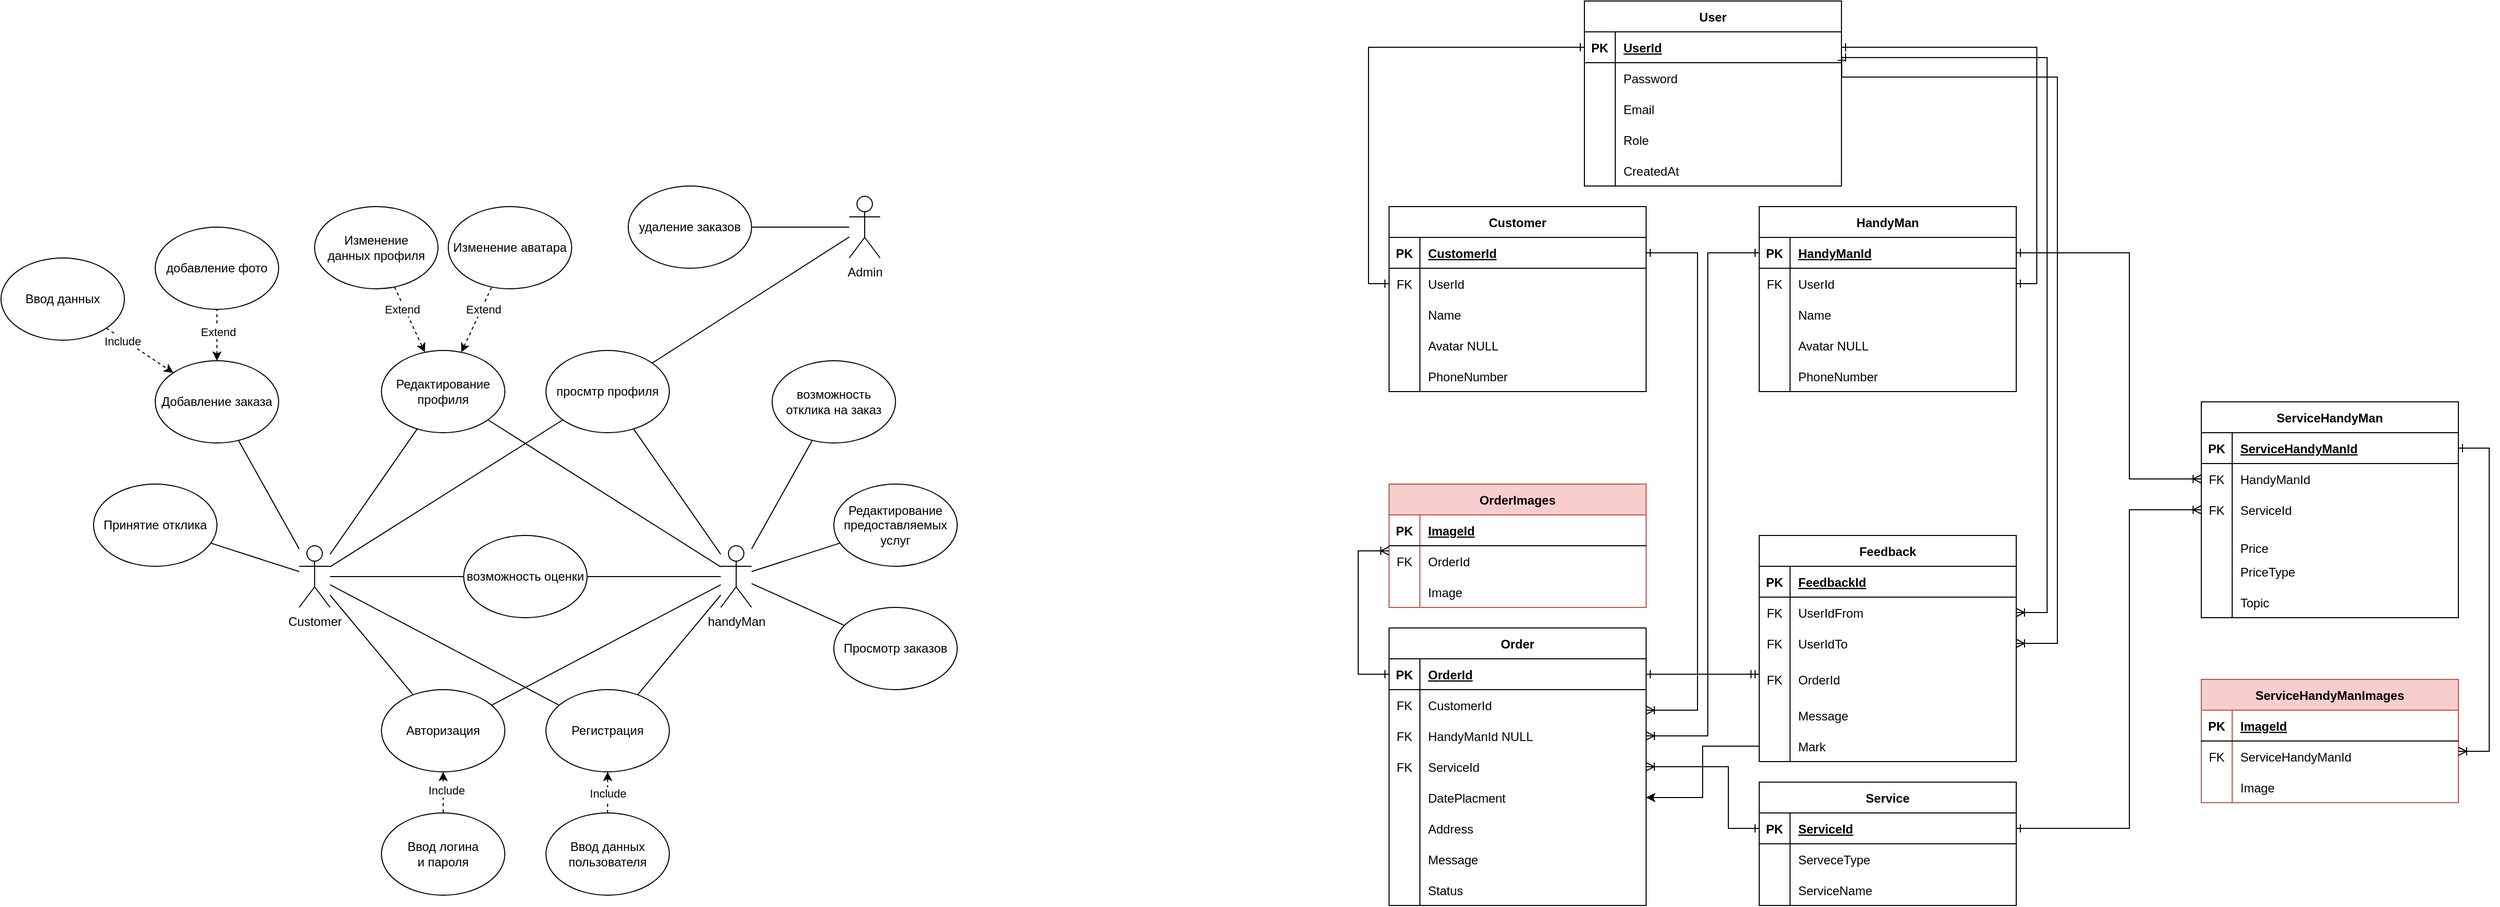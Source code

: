<mxfile version="24.2.2" type="device">
  <diagram id="R2lEEEUBdFMjLlhIrx00" name="Page-1">
    <mxGraphModel dx="4900" dy="833" grid="1" gridSize="10" guides="1" tooltips="1" connect="1" arrows="1" fold="1" page="1" pageScale="1" pageWidth="850" pageHeight="1100" math="0" shadow="0" extFonts="Permanent Marker^https://fonts.googleapis.com/css?family=Permanent+Marker">
      <root>
        <mxCell id="0" />
        <mxCell id="1" parent="0" />
        <mxCell id="C-vyLk0tnHw3VtMMgP7b-23" value="ServiceHandyMan" style="shape=table;startSize=30;container=1;collapsible=1;childLayout=tableLayout;fixedRows=1;rowLines=0;fontStyle=1;align=center;resizeLast=1;" parent="1" vertex="1">
          <mxGeometry x="-470" y="420" width="250" height="210" as="geometry" />
        </mxCell>
        <mxCell id="C-vyLk0tnHw3VtMMgP7b-24" value="" style="shape=partialRectangle;collapsible=0;dropTarget=0;pointerEvents=0;fillColor=none;points=[[0,0.5],[1,0.5]];portConstraint=eastwest;top=0;left=0;right=0;bottom=1;" parent="C-vyLk0tnHw3VtMMgP7b-23" vertex="1">
          <mxGeometry y="30" width="250" height="30" as="geometry" />
        </mxCell>
        <mxCell id="C-vyLk0tnHw3VtMMgP7b-25" value="PK" style="shape=partialRectangle;overflow=hidden;connectable=0;fillColor=none;top=0;left=0;bottom=0;right=0;fontStyle=1;" parent="C-vyLk0tnHw3VtMMgP7b-24" vertex="1">
          <mxGeometry width="30" height="30" as="geometry">
            <mxRectangle width="30" height="30" as="alternateBounds" />
          </mxGeometry>
        </mxCell>
        <mxCell id="C-vyLk0tnHw3VtMMgP7b-26" value="ServiceHandyManId" style="shape=partialRectangle;overflow=hidden;connectable=0;fillColor=none;top=0;left=0;bottom=0;right=0;align=left;spacingLeft=6;fontStyle=5;" parent="C-vyLk0tnHw3VtMMgP7b-24" vertex="1">
          <mxGeometry x="30" width="220" height="30" as="geometry">
            <mxRectangle width="220" height="30" as="alternateBounds" />
          </mxGeometry>
        </mxCell>
        <mxCell id="C-vyLk0tnHw3VtMMgP7b-27" value="" style="shape=partialRectangle;collapsible=0;dropTarget=0;pointerEvents=0;fillColor=none;points=[[0,0.5],[1,0.5]];portConstraint=eastwest;top=0;left=0;right=0;bottom=0;" parent="C-vyLk0tnHw3VtMMgP7b-23" vertex="1">
          <mxGeometry y="60" width="250" height="30" as="geometry" />
        </mxCell>
        <mxCell id="C-vyLk0tnHw3VtMMgP7b-28" value="FK" style="shape=partialRectangle;overflow=hidden;connectable=0;fillColor=none;top=0;left=0;bottom=0;right=0;" parent="C-vyLk0tnHw3VtMMgP7b-27" vertex="1">
          <mxGeometry width="30" height="30" as="geometry">
            <mxRectangle width="30" height="30" as="alternateBounds" />
          </mxGeometry>
        </mxCell>
        <mxCell id="C-vyLk0tnHw3VtMMgP7b-29" value="HandyManId" style="shape=partialRectangle;overflow=hidden;connectable=0;fillColor=none;top=0;left=0;bottom=0;right=0;align=left;spacingLeft=6;" parent="C-vyLk0tnHw3VtMMgP7b-27" vertex="1">
          <mxGeometry x="30" width="220" height="30" as="geometry">
            <mxRectangle width="220" height="30" as="alternateBounds" />
          </mxGeometry>
        </mxCell>
        <mxCell id="h2akvIX8tn6_67LTG4lU-1" value="" style="shape=partialRectangle;collapsible=0;dropTarget=0;pointerEvents=0;fillColor=none;points=[[0,0.5],[1,0.5]];portConstraint=eastwest;top=0;left=0;right=0;bottom=0;" parent="C-vyLk0tnHw3VtMMgP7b-23" vertex="1">
          <mxGeometry y="90" width="250" height="30" as="geometry" />
        </mxCell>
        <mxCell id="h2akvIX8tn6_67LTG4lU-2" value="FK" style="shape=partialRectangle;overflow=hidden;connectable=0;fillColor=none;top=0;left=0;bottom=0;right=0;" parent="h2akvIX8tn6_67LTG4lU-1" vertex="1">
          <mxGeometry width="30" height="30" as="geometry">
            <mxRectangle width="30" height="30" as="alternateBounds" />
          </mxGeometry>
        </mxCell>
        <mxCell id="h2akvIX8tn6_67LTG4lU-3" value="ServiceId" style="shape=partialRectangle;overflow=hidden;connectable=0;fillColor=none;top=0;left=0;bottom=0;right=0;align=left;spacingLeft=6;" parent="h2akvIX8tn6_67LTG4lU-1" vertex="1">
          <mxGeometry x="30" width="220" height="30" as="geometry">
            <mxRectangle width="220" height="30" as="alternateBounds" />
          </mxGeometry>
        </mxCell>
        <mxCell id="1cn86RNkWt0mrNyXgm2I-27" value="" style="shape=partialRectangle;collapsible=0;dropTarget=0;pointerEvents=0;fillColor=none;points=[[0,0.5],[1,0.5]];portConstraint=eastwest;top=0;left=0;right=0;bottom=0;" parent="C-vyLk0tnHw3VtMMgP7b-23" vertex="1">
          <mxGeometry y="120" width="250" height="30" as="geometry" />
        </mxCell>
        <mxCell id="1cn86RNkWt0mrNyXgm2I-28" value="" style="shape=partialRectangle;overflow=hidden;connectable=0;fillColor=none;top=0;left=0;bottom=0;right=0;" parent="1cn86RNkWt0mrNyXgm2I-27" vertex="1">
          <mxGeometry width="30" height="30" as="geometry">
            <mxRectangle width="30" height="30" as="alternateBounds" />
          </mxGeometry>
        </mxCell>
        <mxCell id="1cn86RNkWt0mrNyXgm2I-29" value="&#xa;Price" style="shape=partialRectangle;overflow=hidden;connectable=0;fillColor=none;top=0;left=0;bottom=0;right=0;align=left;spacingLeft=6;" parent="1cn86RNkWt0mrNyXgm2I-27" vertex="1">
          <mxGeometry x="30" width="220" height="30" as="geometry">
            <mxRectangle width="220" height="30" as="alternateBounds" />
          </mxGeometry>
        </mxCell>
        <mxCell id="1cn86RNkWt0mrNyXgm2I-33" value="" style="shape=partialRectangle;collapsible=0;dropTarget=0;pointerEvents=0;fillColor=none;points=[[0,0.5],[1,0.5]];portConstraint=eastwest;top=0;left=0;right=0;bottom=0;" parent="C-vyLk0tnHw3VtMMgP7b-23" vertex="1">
          <mxGeometry y="150" width="250" height="30" as="geometry" />
        </mxCell>
        <mxCell id="1cn86RNkWt0mrNyXgm2I-34" value="" style="shape=partialRectangle;overflow=hidden;connectable=0;fillColor=none;top=0;left=0;bottom=0;right=0;" parent="1cn86RNkWt0mrNyXgm2I-33" vertex="1">
          <mxGeometry width="30" height="30" as="geometry">
            <mxRectangle width="30" height="30" as="alternateBounds" />
          </mxGeometry>
        </mxCell>
        <mxCell id="1cn86RNkWt0mrNyXgm2I-35" value="PriceType" style="shape=partialRectangle;overflow=hidden;connectable=0;fillColor=none;top=0;left=0;bottom=0;right=0;align=left;spacingLeft=6;" parent="1cn86RNkWt0mrNyXgm2I-33" vertex="1">
          <mxGeometry x="30" width="220" height="30" as="geometry">
            <mxRectangle width="220" height="30" as="alternateBounds" />
          </mxGeometry>
        </mxCell>
        <mxCell id="4afJWyH7r3c2F4jbpI1I-107" value="" style="shape=partialRectangle;collapsible=0;dropTarget=0;pointerEvents=0;fillColor=none;points=[[0,0.5],[1,0.5]];portConstraint=eastwest;top=0;left=0;right=0;bottom=0;" parent="C-vyLk0tnHw3VtMMgP7b-23" vertex="1">
          <mxGeometry y="180" width="250" height="30" as="geometry" />
        </mxCell>
        <mxCell id="4afJWyH7r3c2F4jbpI1I-108" value="" style="shape=partialRectangle;overflow=hidden;connectable=0;fillColor=none;top=0;left=0;bottom=0;right=0;" parent="4afJWyH7r3c2F4jbpI1I-107" vertex="1">
          <mxGeometry width="30" height="30" as="geometry">
            <mxRectangle width="30" height="30" as="alternateBounds" />
          </mxGeometry>
        </mxCell>
        <mxCell id="4afJWyH7r3c2F4jbpI1I-109" value="Topic" style="shape=partialRectangle;overflow=hidden;connectable=0;fillColor=none;top=0;left=0;bottom=0;right=0;align=left;spacingLeft=6;" parent="4afJWyH7r3c2F4jbpI1I-107" vertex="1">
          <mxGeometry x="30" width="220" height="30" as="geometry">
            <mxRectangle width="220" height="30" as="alternateBounds" />
          </mxGeometry>
        </mxCell>
        <mxCell id="h2akvIX8tn6_67LTG4lU-4" value="OrderImages" style="shape=table;startSize=30;container=1;collapsible=1;childLayout=tableLayout;fixedRows=1;rowLines=0;fontStyle=1;align=center;resizeLast=1;fillColor=#f8cecc;strokeColor=#b85450;" parent="1" vertex="1">
          <mxGeometry x="-1260" y="500" width="250" height="120" as="geometry" />
        </mxCell>
        <mxCell id="h2akvIX8tn6_67LTG4lU-5" value="" style="shape=partialRectangle;collapsible=0;dropTarget=0;pointerEvents=0;fillColor=none;points=[[0,0.5],[1,0.5]];portConstraint=eastwest;top=0;left=0;right=0;bottom=1;" parent="h2akvIX8tn6_67LTG4lU-4" vertex="1">
          <mxGeometry y="30" width="250" height="30" as="geometry" />
        </mxCell>
        <mxCell id="h2akvIX8tn6_67LTG4lU-6" value="PK" style="shape=partialRectangle;overflow=hidden;connectable=0;fillColor=none;top=0;left=0;bottom=0;right=0;fontStyle=1;" parent="h2akvIX8tn6_67LTG4lU-5" vertex="1">
          <mxGeometry width="30" height="30" as="geometry">
            <mxRectangle width="30" height="30" as="alternateBounds" />
          </mxGeometry>
        </mxCell>
        <mxCell id="h2akvIX8tn6_67LTG4lU-7" value="ImageId" style="shape=partialRectangle;overflow=hidden;connectable=0;fillColor=none;top=0;left=0;bottom=0;right=0;align=left;spacingLeft=6;fontStyle=5;" parent="h2akvIX8tn6_67LTG4lU-5" vertex="1">
          <mxGeometry x="30" width="220" height="30" as="geometry">
            <mxRectangle width="220" height="30" as="alternateBounds" />
          </mxGeometry>
        </mxCell>
        <mxCell id="h2akvIX8tn6_67LTG4lU-8" value="" style="shape=partialRectangle;collapsible=0;dropTarget=0;pointerEvents=0;fillColor=none;points=[[0,0.5],[1,0.5]];portConstraint=eastwest;top=0;left=0;right=0;bottom=0;" parent="h2akvIX8tn6_67LTG4lU-4" vertex="1">
          <mxGeometry y="60" width="250" height="30" as="geometry" />
        </mxCell>
        <mxCell id="h2akvIX8tn6_67LTG4lU-9" value="FK" style="shape=partialRectangle;overflow=hidden;connectable=0;fillColor=none;top=0;left=0;bottom=0;right=0;" parent="h2akvIX8tn6_67LTG4lU-8" vertex="1">
          <mxGeometry width="30" height="30" as="geometry">
            <mxRectangle width="30" height="30" as="alternateBounds" />
          </mxGeometry>
        </mxCell>
        <mxCell id="h2akvIX8tn6_67LTG4lU-10" value="OrderId" style="shape=partialRectangle;overflow=hidden;connectable=0;fillColor=none;top=0;left=0;bottom=0;right=0;align=left;spacingLeft=6;" parent="h2akvIX8tn6_67LTG4lU-8" vertex="1">
          <mxGeometry x="30" width="220" height="30" as="geometry">
            <mxRectangle width="220" height="30" as="alternateBounds" />
          </mxGeometry>
        </mxCell>
        <mxCell id="h2akvIX8tn6_67LTG4lU-11" value="" style="shape=partialRectangle;collapsible=0;dropTarget=0;pointerEvents=0;fillColor=none;points=[[0,0.5],[1,0.5]];portConstraint=eastwest;top=0;left=0;right=0;bottom=0;" parent="h2akvIX8tn6_67LTG4lU-4" vertex="1">
          <mxGeometry y="90" width="250" height="30" as="geometry" />
        </mxCell>
        <mxCell id="h2akvIX8tn6_67LTG4lU-12" value="" style="shape=partialRectangle;overflow=hidden;connectable=0;fillColor=none;top=0;left=0;bottom=0;right=0;" parent="h2akvIX8tn6_67LTG4lU-11" vertex="1">
          <mxGeometry width="30" height="30" as="geometry">
            <mxRectangle width="30" height="30" as="alternateBounds" />
          </mxGeometry>
        </mxCell>
        <mxCell id="h2akvIX8tn6_67LTG4lU-13" value="Image" style="shape=partialRectangle;overflow=hidden;connectable=0;fillColor=none;top=0;left=0;bottom=0;right=0;align=left;spacingLeft=6;" parent="h2akvIX8tn6_67LTG4lU-11" vertex="1">
          <mxGeometry x="30" width="220" height="30" as="geometry">
            <mxRectangle width="220" height="30" as="alternateBounds" />
          </mxGeometry>
        </mxCell>
        <mxCell id="h2akvIX8tn6_67LTG4lU-14" value="Feedback" style="shape=table;startSize=30;container=1;collapsible=1;childLayout=tableLayout;fixedRows=1;rowLines=0;fontStyle=1;align=center;resizeLast=1;" parent="1" vertex="1">
          <mxGeometry x="-900" y="550" width="250" height="220" as="geometry" />
        </mxCell>
        <mxCell id="h2akvIX8tn6_67LTG4lU-15" value="" style="shape=partialRectangle;collapsible=0;dropTarget=0;pointerEvents=0;fillColor=none;points=[[0,0.5],[1,0.5]];portConstraint=eastwest;top=0;left=0;right=0;bottom=1;" parent="h2akvIX8tn6_67LTG4lU-14" vertex="1">
          <mxGeometry y="30" width="250" height="30" as="geometry" />
        </mxCell>
        <mxCell id="h2akvIX8tn6_67LTG4lU-16" value="PK" style="shape=partialRectangle;overflow=hidden;connectable=0;fillColor=none;top=0;left=0;bottom=0;right=0;fontStyle=1;" parent="h2akvIX8tn6_67LTG4lU-15" vertex="1">
          <mxGeometry width="30" height="30" as="geometry">
            <mxRectangle width="30" height="30" as="alternateBounds" />
          </mxGeometry>
        </mxCell>
        <mxCell id="h2akvIX8tn6_67LTG4lU-17" value="FeedbackId" style="shape=partialRectangle;overflow=hidden;connectable=0;fillColor=none;top=0;left=0;bottom=0;right=0;align=left;spacingLeft=6;fontStyle=5;" parent="h2akvIX8tn6_67LTG4lU-15" vertex="1">
          <mxGeometry x="30" width="220" height="30" as="geometry">
            <mxRectangle width="220" height="30" as="alternateBounds" />
          </mxGeometry>
        </mxCell>
        <mxCell id="h2akvIX8tn6_67LTG4lU-18" value="" style="shape=partialRectangle;collapsible=0;dropTarget=0;pointerEvents=0;fillColor=none;points=[[0,0.5],[1,0.5]];portConstraint=eastwest;top=0;left=0;right=0;bottom=0;" parent="h2akvIX8tn6_67LTG4lU-14" vertex="1">
          <mxGeometry y="60" width="250" height="30" as="geometry" />
        </mxCell>
        <mxCell id="h2akvIX8tn6_67LTG4lU-19" value="FK" style="shape=partialRectangle;overflow=hidden;connectable=0;fillColor=none;top=0;left=0;bottom=0;right=0;" parent="h2akvIX8tn6_67LTG4lU-18" vertex="1">
          <mxGeometry width="30" height="30" as="geometry">
            <mxRectangle width="30" height="30" as="alternateBounds" />
          </mxGeometry>
        </mxCell>
        <mxCell id="h2akvIX8tn6_67LTG4lU-20" value="UserIdFrom" style="shape=partialRectangle;overflow=hidden;connectable=0;fillColor=none;top=0;left=0;bottom=0;right=0;align=left;spacingLeft=6;" parent="h2akvIX8tn6_67LTG4lU-18" vertex="1">
          <mxGeometry x="30" width="220" height="30" as="geometry">
            <mxRectangle width="220" height="30" as="alternateBounds" />
          </mxGeometry>
        </mxCell>
        <mxCell id="h2akvIX8tn6_67LTG4lU-21" value="" style="shape=partialRectangle;collapsible=0;dropTarget=0;pointerEvents=0;fillColor=none;points=[[0,0.5],[1,0.5]];portConstraint=eastwest;top=0;left=0;right=0;bottom=0;" parent="h2akvIX8tn6_67LTG4lU-14" vertex="1">
          <mxGeometry y="90" width="250" height="30" as="geometry" />
        </mxCell>
        <mxCell id="h2akvIX8tn6_67LTG4lU-22" value="FK" style="shape=partialRectangle;overflow=hidden;connectable=0;fillColor=none;top=0;left=0;bottom=0;right=0;" parent="h2akvIX8tn6_67LTG4lU-21" vertex="1">
          <mxGeometry width="30" height="30" as="geometry">
            <mxRectangle width="30" height="30" as="alternateBounds" />
          </mxGeometry>
        </mxCell>
        <mxCell id="h2akvIX8tn6_67LTG4lU-23" value="UserIdTo" style="shape=partialRectangle;overflow=hidden;connectable=0;fillColor=none;top=0;left=0;bottom=0;right=0;align=left;spacingLeft=6;" parent="h2akvIX8tn6_67LTG4lU-21" vertex="1">
          <mxGeometry x="30" width="220" height="30" as="geometry">
            <mxRectangle width="220" height="30" as="alternateBounds" />
          </mxGeometry>
        </mxCell>
        <mxCell id="1cn86RNkWt0mrNyXgm2I-56" value="" style="shape=partialRectangle;collapsible=0;dropTarget=0;pointerEvents=0;fillColor=none;points=[[0,0.5],[1,0.5]];portConstraint=eastwest;top=0;left=0;right=0;bottom=0;" parent="h2akvIX8tn6_67LTG4lU-14" vertex="1">
          <mxGeometry y="120" width="250" height="40" as="geometry" />
        </mxCell>
        <mxCell id="1cn86RNkWt0mrNyXgm2I-57" value="FK" style="shape=partialRectangle;overflow=hidden;connectable=0;fillColor=none;top=0;left=0;bottom=0;right=0;" parent="1cn86RNkWt0mrNyXgm2I-56" vertex="1">
          <mxGeometry width="30" height="40" as="geometry">
            <mxRectangle width="30" height="40" as="alternateBounds" />
          </mxGeometry>
        </mxCell>
        <mxCell id="1cn86RNkWt0mrNyXgm2I-58" value="OrderId" style="shape=partialRectangle;overflow=hidden;connectable=0;fillColor=none;top=0;left=0;bottom=0;right=0;align=left;spacingLeft=6;" parent="1cn86RNkWt0mrNyXgm2I-56" vertex="1">
          <mxGeometry x="30" width="220" height="40" as="geometry">
            <mxRectangle width="220" height="40" as="alternateBounds" />
          </mxGeometry>
        </mxCell>
        <mxCell id="1cn86RNkWt0mrNyXgm2I-59" value="" style="shape=partialRectangle;collapsible=0;dropTarget=0;pointerEvents=0;fillColor=none;points=[[0,0.5],[1,0.5]];portConstraint=eastwest;top=0;left=0;right=0;bottom=0;" parent="h2akvIX8tn6_67LTG4lU-14" vertex="1">
          <mxGeometry y="160" width="250" height="30" as="geometry" />
        </mxCell>
        <mxCell id="1cn86RNkWt0mrNyXgm2I-60" value="" style="shape=partialRectangle;overflow=hidden;connectable=0;fillColor=none;top=0;left=0;bottom=0;right=0;" parent="1cn86RNkWt0mrNyXgm2I-59" vertex="1">
          <mxGeometry width="30" height="30" as="geometry">
            <mxRectangle width="30" height="30" as="alternateBounds" />
          </mxGeometry>
        </mxCell>
        <mxCell id="1cn86RNkWt0mrNyXgm2I-61" value="Message" style="shape=partialRectangle;overflow=hidden;connectable=0;fillColor=none;top=0;left=0;bottom=0;right=0;align=left;spacingLeft=6;" parent="1cn86RNkWt0mrNyXgm2I-59" vertex="1">
          <mxGeometry x="30" width="220" height="30" as="geometry">
            <mxRectangle width="220" height="30" as="alternateBounds" />
          </mxGeometry>
        </mxCell>
        <mxCell id="1cn86RNkWt0mrNyXgm2I-78" value="" style="shape=partialRectangle;collapsible=0;dropTarget=0;pointerEvents=0;fillColor=none;points=[[0,0.5],[1,0.5]];portConstraint=eastwest;top=0;left=0;right=0;bottom=0;" parent="h2akvIX8tn6_67LTG4lU-14" vertex="1">
          <mxGeometry y="190" width="250" height="30" as="geometry" />
        </mxCell>
        <mxCell id="1cn86RNkWt0mrNyXgm2I-79" value="" style="shape=partialRectangle;overflow=hidden;connectable=0;fillColor=none;top=0;left=0;bottom=0;right=0;" parent="1cn86RNkWt0mrNyXgm2I-78" vertex="1">
          <mxGeometry width="30" height="30" as="geometry">
            <mxRectangle width="30" height="30" as="alternateBounds" />
          </mxGeometry>
        </mxCell>
        <mxCell id="1cn86RNkWt0mrNyXgm2I-80" value="Mark" style="shape=partialRectangle;overflow=hidden;connectable=0;fillColor=none;top=0;left=0;bottom=0;right=0;align=left;spacingLeft=6;" parent="1cn86RNkWt0mrNyXgm2I-78" vertex="1">
          <mxGeometry x="30" width="220" height="30" as="geometry">
            <mxRectangle width="220" height="30" as="alternateBounds" />
          </mxGeometry>
        </mxCell>
        <mxCell id="h2akvIX8tn6_67LTG4lU-34" value="Customer" style="shape=table;startSize=30;container=1;collapsible=1;childLayout=tableLayout;fixedRows=1;rowLines=0;fontStyle=1;align=center;resizeLast=1;" parent="1" vertex="1">
          <mxGeometry x="-1260" y="230" width="250" height="180" as="geometry" />
        </mxCell>
        <mxCell id="h2akvIX8tn6_67LTG4lU-35" value="" style="shape=partialRectangle;collapsible=0;dropTarget=0;pointerEvents=0;fillColor=none;points=[[0,0.5],[1,0.5]];portConstraint=eastwest;top=0;left=0;right=0;bottom=1;" parent="h2akvIX8tn6_67LTG4lU-34" vertex="1">
          <mxGeometry y="30" width="250" height="30" as="geometry" />
        </mxCell>
        <mxCell id="h2akvIX8tn6_67LTG4lU-36" value="PK" style="shape=partialRectangle;overflow=hidden;connectable=0;fillColor=none;top=0;left=0;bottom=0;right=0;fontStyle=1;" parent="h2akvIX8tn6_67LTG4lU-35" vertex="1">
          <mxGeometry width="30" height="30" as="geometry">
            <mxRectangle width="30" height="30" as="alternateBounds" />
          </mxGeometry>
        </mxCell>
        <mxCell id="h2akvIX8tn6_67LTG4lU-37" value="CustomerId" style="shape=partialRectangle;overflow=hidden;connectable=0;fillColor=none;top=0;left=0;bottom=0;right=0;align=left;spacingLeft=6;fontStyle=5;" parent="h2akvIX8tn6_67LTG4lU-35" vertex="1">
          <mxGeometry x="30" width="220" height="30" as="geometry">
            <mxRectangle width="220" height="30" as="alternateBounds" />
          </mxGeometry>
        </mxCell>
        <mxCell id="h2akvIX8tn6_67LTG4lU-38" value="" style="shape=partialRectangle;collapsible=0;dropTarget=0;pointerEvents=0;fillColor=none;points=[[0,0.5],[1,0.5]];portConstraint=eastwest;top=0;left=0;right=0;bottom=0;" parent="h2akvIX8tn6_67LTG4lU-34" vertex="1">
          <mxGeometry y="60" width="250" height="30" as="geometry" />
        </mxCell>
        <mxCell id="h2akvIX8tn6_67LTG4lU-39" value="FK" style="shape=partialRectangle;overflow=hidden;connectable=0;fillColor=none;top=0;left=0;bottom=0;right=0;" parent="h2akvIX8tn6_67LTG4lU-38" vertex="1">
          <mxGeometry width="30" height="30" as="geometry">
            <mxRectangle width="30" height="30" as="alternateBounds" />
          </mxGeometry>
        </mxCell>
        <mxCell id="h2akvIX8tn6_67LTG4lU-40" value="UserId" style="shape=partialRectangle;overflow=hidden;connectable=0;fillColor=none;top=0;left=0;bottom=0;right=0;align=left;spacingLeft=6;" parent="h2akvIX8tn6_67LTG4lU-38" vertex="1">
          <mxGeometry x="30" width="220" height="30" as="geometry">
            <mxRectangle width="220" height="30" as="alternateBounds" />
          </mxGeometry>
        </mxCell>
        <mxCell id="h2akvIX8tn6_67LTG4lU-41" value="" style="shape=partialRectangle;collapsible=0;dropTarget=0;pointerEvents=0;fillColor=none;points=[[0,0.5],[1,0.5]];portConstraint=eastwest;top=0;left=0;right=0;bottom=0;" parent="h2akvIX8tn6_67LTG4lU-34" vertex="1">
          <mxGeometry y="90" width="250" height="30" as="geometry" />
        </mxCell>
        <mxCell id="h2akvIX8tn6_67LTG4lU-42" value="" style="shape=partialRectangle;overflow=hidden;connectable=0;fillColor=none;top=0;left=0;bottom=0;right=0;" parent="h2akvIX8tn6_67LTG4lU-41" vertex="1">
          <mxGeometry width="30" height="30" as="geometry">
            <mxRectangle width="30" height="30" as="alternateBounds" />
          </mxGeometry>
        </mxCell>
        <mxCell id="h2akvIX8tn6_67LTG4lU-43" value="Name" style="shape=partialRectangle;overflow=hidden;connectable=0;fillColor=none;top=0;left=0;bottom=0;right=0;align=left;spacingLeft=6;" parent="h2akvIX8tn6_67LTG4lU-41" vertex="1">
          <mxGeometry x="30" width="220" height="30" as="geometry">
            <mxRectangle width="220" height="30" as="alternateBounds" />
          </mxGeometry>
        </mxCell>
        <mxCell id="h2akvIX8tn6_67LTG4lU-92" value="" style="shape=partialRectangle;collapsible=0;dropTarget=0;pointerEvents=0;fillColor=none;points=[[0,0.5],[1,0.5]];portConstraint=eastwest;top=0;left=0;right=0;bottom=0;" parent="h2akvIX8tn6_67LTG4lU-34" vertex="1">
          <mxGeometry y="120" width="250" height="30" as="geometry" />
        </mxCell>
        <mxCell id="h2akvIX8tn6_67LTG4lU-93" value="" style="shape=partialRectangle;overflow=hidden;connectable=0;fillColor=none;top=0;left=0;bottom=0;right=0;" parent="h2akvIX8tn6_67LTG4lU-92" vertex="1">
          <mxGeometry width="30" height="30" as="geometry">
            <mxRectangle width="30" height="30" as="alternateBounds" />
          </mxGeometry>
        </mxCell>
        <mxCell id="h2akvIX8tn6_67LTG4lU-94" value="Avatar NULL" style="shape=partialRectangle;overflow=hidden;connectable=0;fillColor=none;top=0;left=0;bottom=0;right=0;align=left;spacingLeft=6;" parent="h2akvIX8tn6_67LTG4lU-92" vertex="1">
          <mxGeometry x="30" width="220" height="30" as="geometry">
            <mxRectangle width="220" height="30" as="alternateBounds" />
          </mxGeometry>
        </mxCell>
        <mxCell id="4afJWyH7r3c2F4jbpI1I-23" value="" style="shape=partialRectangle;collapsible=0;dropTarget=0;pointerEvents=0;fillColor=none;points=[[0,0.5],[1,0.5]];portConstraint=eastwest;top=0;left=0;right=0;bottom=0;" parent="h2akvIX8tn6_67LTG4lU-34" vertex="1">
          <mxGeometry y="150" width="250" height="30" as="geometry" />
        </mxCell>
        <mxCell id="4afJWyH7r3c2F4jbpI1I-24" value="" style="shape=partialRectangle;overflow=hidden;connectable=0;fillColor=none;top=0;left=0;bottom=0;right=0;" parent="4afJWyH7r3c2F4jbpI1I-23" vertex="1">
          <mxGeometry width="30" height="30" as="geometry">
            <mxRectangle width="30" height="30" as="alternateBounds" />
          </mxGeometry>
        </mxCell>
        <mxCell id="4afJWyH7r3c2F4jbpI1I-25" value="PhoneNumber" style="shape=partialRectangle;overflow=hidden;connectable=0;fillColor=none;top=0;left=0;bottom=0;right=0;align=left;spacingLeft=6;" parent="4afJWyH7r3c2F4jbpI1I-23" vertex="1">
          <mxGeometry x="30" width="220" height="30" as="geometry">
            <mxRectangle width="220" height="30" as="alternateBounds" />
          </mxGeometry>
        </mxCell>
        <mxCell id="h2akvIX8tn6_67LTG4lU-44" value="HandyMan" style="shape=table;startSize=30;container=1;collapsible=1;childLayout=tableLayout;fixedRows=1;rowLines=0;fontStyle=1;align=center;resizeLast=1;" parent="1" vertex="1">
          <mxGeometry x="-900" y="230" width="250" height="180" as="geometry" />
        </mxCell>
        <mxCell id="h2akvIX8tn6_67LTG4lU-45" value="" style="shape=partialRectangle;collapsible=0;dropTarget=0;pointerEvents=0;fillColor=none;points=[[0,0.5],[1,0.5]];portConstraint=eastwest;top=0;left=0;right=0;bottom=1;" parent="h2akvIX8tn6_67LTG4lU-44" vertex="1">
          <mxGeometry y="30" width="250" height="30" as="geometry" />
        </mxCell>
        <mxCell id="h2akvIX8tn6_67LTG4lU-46" value="PK" style="shape=partialRectangle;overflow=hidden;connectable=0;fillColor=none;top=0;left=0;bottom=0;right=0;fontStyle=1;" parent="h2akvIX8tn6_67LTG4lU-45" vertex="1">
          <mxGeometry width="30" height="30" as="geometry">
            <mxRectangle width="30" height="30" as="alternateBounds" />
          </mxGeometry>
        </mxCell>
        <mxCell id="h2akvIX8tn6_67LTG4lU-47" value="HandyManId" style="shape=partialRectangle;overflow=hidden;connectable=0;fillColor=none;top=0;left=0;bottom=0;right=0;align=left;spacingLeft=6;fontStyle=5;" parent="h2akvIX8tn6_67LTG4lU-45" vertex="1">
          <mxGeometry x="30" width="220" height="30" as="geometry">
            <mxRectangle width="220" height="30" as="alternateBounds" />
          </mxGeometry>
        </mxCell>
        <mxCell id="h2akvIX8tn6_67LTG4lU-48" value="" style="shape=partialRectangle;collapsible=0;dropTarget=0;pointerEvents=0;fillColor=none;points=[[0,0.5],[1,0.5]];portConstraint=eastwest;top=0;left=0;right=0;bottom=0;" parent="h2akvIX8tn6_67LTG4lU-44" vertex="1">
          <mxGeometry y="60" width="250" height="30" as="geometry" />
        </mxCell>
        <mxCell id="h2akvIX8tn6_67LTG4lU-49" value="FK" style="shape=partialRectangle;overflow=hidden;connectable=0;fillColor=none;top=0;left=0;bottom=0;right=0;" parent="h2akvIX8tn6_67LTG4lU-48" vertex="1">
          <mxGeometry width="30" height="30" as="geometry">
            <mxRectangle width="30" height="30" as="alternateBounds" />
          </mxGeometry>
        </mxCell>
        <mxCell id="h2akvIX8tn6_67LTG4lU-50" value="UserId" style="shape=partialRectangle;overflow=hidden;connectable=0;fillColor=none;top=0;left=0;bottom=0;right=0;align=left;spacingLeft=6;" parent="h2akvIX8tn6_67LTG4lU-48" vertex="1">
          <mxGeometry x="30" width="220" height="30" as="geometry">
            <mxRectangle width="220" height="30" as="alternateBounds" />
          </mxGeometry>
        </mxCell>
        <mxCell id="h2akvIX8tn6_67LTG4lU-51" value="" style="shape=partialRectangle;collapsible=0;dropTarget=0;pointerEvents=0;fillColor=none;points=[[0,0.5],[1,0.5]];portConstraint=eastwest;top=0;left=0;right=0;bottom=0;" parent="h2akvIX8tn6_67LTG4lU-44" vertex="1">
          <mxGeometry y="90" width="250" height="30" as="geometry" />
        </mxCell>
        <mxCell id="h2akvIX8tn6_67LTG4lU-52" value="" style="shape=partialRectangle;overflow=hidden;connectable=0;fillColor=none;top=0;left=0;bottom=0;right=0;" parent="h2akvIX8tn6_67LTG4lU-51" vertex="1">
          <mxGeometry width="30" height="30" as="geometry">
            <mxRectangle width="30" height="30" as="alternateBounds" />
          </mxGeometry>
        </mxCell>
        <mxCell id="h2akvIX8tn6_67LTG4lU-53" value="Name" style="shape=partialRectangle;overflow=hidden;connectable=0;fillColor=none;top=0;left=0;bottom=0;right=0;align=left;spacingLeft=6;" parent="h2akvIX8tn6_67LTG4lU-51" vertex="1">
          <mxGeometry x="30" width="220" height="30" as="geometry">
            <mxRectangle width="220" height="30" as="alternateBounds" />
          </mxGeometry>
        </mxCell>
        <mxCell id="h2akvIX8tn6_67LTG4lU-95" value="" style="shape=partialRectangle;collapsible=0;dropTarget=0;pointerEvents=0;fillColor=none;points=[[0,0.5],[1,0.5]];portConstraint=eastwest;top=0;left=0;right=0;bottom=0;" parent="h2akvIX8tn6_67LTG4lU-44" vertex="1">
          <mxGeometry y="120" width="250" height="30" as="geometry" />
        </mxCell>
        <mxCell id="h2akvIX8tn6_67LTG4lU-96" value="" style="shape=partialRectangle;overflow=hidden;connectable=0;fillColor=none;top=0;left=0;bottom=0;right=0;" parent="h2akvIX8tn6_67LTG4lU-95" vertex="1">
          <mxGeometry width="30" height="30" as="geometry">
            <mxRectangle width="30" height="30" as="alternateBounds" />
          </mxGeometry>
        </mxCell>
        <mxCell id="h2akvIX8tn6_67LTG4lU-97" value="Avatar NULL" style="shape=partialRectangle;overflow=hidden;connectable=0;fillColor=none;top=0;left=0;bottom=0;right=0;align=left;spacingLeft=6;" parent="h2akvIX8tn6_67LTG4lU-95" vertex="1">
          <mxGeometry x="30" width="220" height="30" as="geometry">
            <mxRectangle width="220" height="30" as="alternateBounds" />
          </mxGeometry>
        </mxCell>
        <mxCell id="4afJWyH7r3c2F4jbpI1I-20" value="" style="shape=partialRectangle;collapsible=0;dropTarget=0;pointerEvents=0;fillColor=none;points=[[0,0.5],[1,0.5]];portConstraint=eastwest;top=0;left=0;right=0;bottom=0;" parent="h2akvIX8tn6_67LTG4lU-44" vertex="1">
          <mxGeometry y="150" width="250" height="30" as="geometry" />
        </mxCell>
        <mxCell id="4afJWyH7r3c2F4jbpI1I-21" value="" style="shape=partialRectangle;overflow=hidden;connectable=0;fillColor=none;top=0;left=0;bottom=0;right=0;" parent="4afJWyH7r3c2F4jbpI1I-20" vertex="1">
          <mxGeometry width="30" height="30" as="geometry">
            <mxRectangle width="30" height="30" as="alternateBounds" />
          </mxGeometry>
        </mxCell>
        <mxCell id="4afJWyH7r3c2F4jbpI1I-22" value="PhoneNumber" style="shape=partialRectangle;overflow=hidden;connectable=0;fillColor=none;top=0;left=0;bottom=0;right=0;align=left;spacingLeft=6;" parent="4afJWyH7r3c2F4jbpI1I-20" vertex="1">
          <mxGeometry x="30" width="220" height="30" as="geometry">
            <mxRectangle width="220" height="30" as="alternateBounds" />
          </mxGeometry>
        </mxCell>
        <mxCell id="h2akvIX8tn6_67LTG4lU-54" value="Order" style="shape=table;startSize=30;container=1;collapsible=1;childLayout=tableLayout;fixedRows=1;rowLines=0;fontStyle=1;align=center;resizeLast=1;" parent="1" vertex="1">
          <mxGeometry x="-1260" y="640" width="250" height="270" as="geometry" />
        </mxCell>
        <mxCell id="h2akvIX8tn6_67LTG4lU-55" value="" style="shape=partialRectangle;collapsible=0;dropTarget=0;pointerEvents=0;fillColor=none;points=[[0,0.5],[1,0.5]];portConstraint=eastwest;top=0;left=0;right=0;bottom=1;" parent="h2akvIX8tn6_67LTG4lU-54" vertex="1">
          <mxGeometry y="30" width="250" height="30" as="geometry" />
        </mxCell>
        <mxCell id="h2akvIX8tn6_67LTG4lU-56" value="PK" style="shape=partialRectangle;overflow=hidden;connectable=0;fillColor=none;top=0;left=0;bottom=0;right=0;fontStyle=1;" parent="h2akvIX8tn6_67LTG4lU-55" vertex="1">
          <mxGeometry width="30" height="30" as="geometry">
            <mxRectangle width="30" height="30" as="alternateBounds" />
          </mxGeometry>
        </mxCell>
        <mxCell id="h2akvIX8tn6_67LTG4lU-57" value="OrderId" style="shape=partialRectangle;overflow=hidden;connectable=0;fillColor=none;top=0;left=0;bottom=0;right=0;align=left;spacingLeft=6;fontStyle=5;" parent="h2akvIX8tn6_67LTG4lU-55" vertex="1">
          <mxGeometry x="30" width="220" height="30" as="geometry">
            <mxRectangle width="220" height="30" as="alternateBounds" />
          </mxGeometry>
        </mxCell>
        <mxCell id="h2akvIX8tn6_67LTG4lU-58" value="" style="shape=partialRectangle;collapsible=0;dropTarget=0;pointerEvents=0;fillColor=none;points=[[0,0.5],[1,0.5]];portConstraint=eastwest;top=0;left=0;right=0;bottom=0;" parent="h2akvIX8tn6_67LTG4lU-54" vertex="1">
          <mxGeometry y="60" width="250" height="30" as="geometry" />
        </mxCell>
        <mxCell id="h2akvIX8tn6_67LTG4lU-59" value="FK" style="shape=partialRectangle;overflow=hidden;connectable=0;fillColor=none;top=0;left=0;bottom=0;right=0;" parent="h2akvIX8tn6_67LTG4lU-58" vertex="1">
          <mxGeometry width="30" height="30" as="geometry">
            <mxRectangle width="30" height="30" as="alternateBounds" />
          </mxGeometry>
        </mxCell>
        <mxCell id="h2akvIX8tn6_67LTG4lU-60" value="CustomerId " style="shape=partialRectangle;overflow=hidden;connectable=0;fillColor=none;top=0;left=0;bottom=0;right=0;align=left;spacingLeft=6;" parent="h2akvIX8tn6_67LTG4lU-58" vertex="1">
          <mxGeometry x="30" width="220" height="30" as="geometry">
            <mxRectangle width="220" height="30" as="alternateBounds" />
          </mxGeometry>
        </mxCell>
        <mxCell id="h2akvIX8tn6_67LTG4lU-61" value="" style="shape=partialRectangle;collapsible=0;dropTarget=0;pointerEvents=0;fillColor=none;points=[[0,0.5],[1,0.5]];portConstraint=eastwest;top=0;left=0;right=0;bottom=0;" parent="h2akvIX8tn6_67LTG4lU-54" vertex="1">
          <mxGeometry y="90" width="250" height="30" as="geometry" />
        </mxCell>
        <mxCell id="h2akvIX8tn6_67LTG4lU-62" value="FK" style="shape=partialRectangle;overflow=hidden;connectable=0;fillColor=none;top=0;left=0;bottom=0;right=0;" parent="h2akvIX8tn6_67LTG4lU-61" vertex="1">
          <mxGeometry width="30" height="30" as="geometry">
            <mxRectangle width="30" height="30" as="alternateBounds" />
          </mxGeometry>
        </mxCell>
        <mxCell id="h2akvIX8tn6_67LTG4lU-63" value="HandyManId NULL" style="shape=partialRectangle;overflow=hidden;connectable=0;fillColor=none;top=0;left=0;bottom=0;right=0;align=left;spacingLeft=6;" parent="h2akvIX8tn6_67LTG4lU-61" vertex="1">
          <mxGeometry x="30" width="220" height="30" as="geometry">
            <mxRectangle width="220" height="30" as="alternateBounds" />
          </mxGeometry>
        </mxCell>
        <mxCell id="1cn86RNkWt0mrNyXgm2I-11" value="" style="shape=partialRectangle;collapsible=0;dropTarget=0;pointerEvents=0;fillColor=none;points=[[0,0.5],[1,0.5]];portConstraint=eastwest;top=0;left=0;right=0;bottom=0;" parent="h2akvIX8tn6_67LTG4lU-54" vertex="1">
          <mxGeometry y="120" width="250" height="30" as="geometry" />
        </mxCell>
        <mxCell id="1cn86RNkWt0mrNyXgm2I-12" value="FK" style="shape=partialRectangle;overflow=hidden;connectable=0;fillColor=none;top=0;left=0;bottom=0;right=0;" parent="1cn86RNkWt0mrNyXgm2I-11" vertex="1">
          <mxGeometry width="30" height="30" as="geometry">
            <mxRectangle width="30" height="30" as="alternateBounds" />
          </mxGeometry>
        </mxCell>
        <mxCell id="1cn86RNkWt0mrNyXgm2I-13" value="ServiceId" style="shape=partialRectangle;overflow=hidden;connectable=0;fillColor=none;top=0;left=0;bottom=0;right=0;align=left;spacingLeft=6;" parent="1cn86RNkWt0mrNyXgm2I-11" vertex="1">
          <mxGeometry x="30" width="220" height="30" as="geometry">
            <mxRectangle width="220" height="30" as="alternateBounds" />
          </mxGeometry>
        </mxCell>
        <mxCell id="1cn86RNkWt0mrNyXgm2I-14" value="" style="shape=partialRectangle;collapsible=0;dropTarget=0;pointerEvents=0;fillColor=none;points=[[0,0.5],[1,0.5]];portConstraint=eastwest;top=0;left=0;right=0;bottom=0;" parent="h2akvIX8tn6_67LTG4lU-54" vertex="1">
          <mxGeometry y="150" width="250" height="30" as="geometry" />
        </mxCell>
        <mxCell id="1cn86RNkWt0mrNyXgm2I-15" value="" style="shape=partialRectangle;overflow=hidden;connectable=0;fillColor=none;top=0;left=0;bottom=0;right=0;" parent="1cn86RNkWt0mrNyXgm2I-14" vertex="1">
          <mxGeometry width="30" height="30" as="geometry">
            <mxRectangle width="30" height="30" as="alternateBounds" />
          </mxGeometry>
        </mxCell>
        <mxCell id="1cn86RNkWt0mrNyXgm2I-16" value="DatePlacment" style="shape=partialRectangle;overflow=hidden;connectable=0;fillColor=none;top=0;left=0;bottom=0;right=0;align=left;spacingLeft=6;" parent="1cn86RNkWt0mrNyXgm2I-14" vertex="1">
          <mxGeometry x="30" width="220" height="30" as="geometry">
            <mxRectangle width="220" height="30" as="alternateBounds" />
          </mxGeometry>
        </mxCell>
        <mxCell id="1cn86RNkWt0mrNyXgm2I-81" value="" style="shape=partialRectangle;collapsible=0;dropTarget=0;pointerEvents=0;fillColor=none;points=[[0,0.5],[1,0.5]];portConstraint=eastwest;top=0;left=0;right=0;bottom=0;" parent="h2akvIX8tn6_67LTG4lU-54" vertex="1">
          <mxGeometry y="180" width="250" height="30" as="geometry" />
        </mxCell>
        <mxCell id="1cn86RNkWt0mrNyXgm2I-82" value="" style="shape=partialRectangle;overflow=hidden;connectable=0;fillColor=none;top=0;left=0;bottom=0;right=0;" parent="1cn86RNkWt0mrNyXgm2I-81" vertex="1">
          <mxGeometry width="30" height="30" as="geometry">
            <mxRectangle width="30" height="30" as="alternateBounds" />
          </mxGeometry>
        </mxCell>
        <mxCell id="1cn86RNkWt0mrNyXgm2I-83" value="Address" style="shape=partialRectangle;overflow=hidden;connectable=0;fillColor=none;top=0;left=0;bottom=0;right=0;align=left;spacingLeft=6;" parent="1cn86RNkWt0mrNyXgm2I-81" vertex="1">
          <mxGeometry x="30" width="220" height="30" as="geometry">
            <mxRectangle width="220" height="30" as="alternateBounds" />
          </mxGeometry>
        </mxCell>
        <mxCell id="1cn86RNkWt0mrNyXgm2I-84" value="" style="shape=partialRectangle;collapsible=0;dropTarget=0;pointerEvents=0;fillColor=none;points=[[0,0.5],[1,0.5]];portConstraint=eastwest;top=0;left=0;right=0;bottom=0;" parent="h2akvIX8tn6_67LTG4lU-54" vertex="1">
          <mxGeometry y="210" width="250" height="30" as="geometry" />
        </mxCell>
        <mxCell id="1cn86RNkWt0mrNyXgm2I-85" value="" style="shape=partialRectangle;overflow=hidden;connectable=0;fillColor=none;top=0;left=0;bottom=0;right=0;" parent="1cn86RNkWt0mrNyXgm2I-84" vertex="1">
          <mxGeometry width="30" height="30" as="geometry">
            <mxRectangle width="30" height="30" as="alternateBounds" />
          </mxGeometry>
        </mxCell>
        <mxCell id="1cn86RNkWt0mrNyXgm2I-86" value="Message" style="shape=partialRectangle;overflow=hidden;connectable=0;fillColor=none;top=0;left=0;bottom=0;right=0;align=left;spacingLeft=6;" parent="1cn86RNkWt0mrNyXgm2I-84" vertex="1">
          <mxGeometry x="30" width="220" height="30" as="geometry">
            <mxRectangle width="220" height="30" as="alternateBounds" />
          </mxGeometry>
        </mxCell>
        <mxCell id="1cn86RNkWt0mrNyXgm2I-91" value="" style="shape=partialRectangle;collapsible=0;dropTarget=0;pointerEvents=0;fillColor=none;points=[[0,0.5],[1,0.5]];portConstraint=eastwest;top=0;left=0;right=0;bottom=0;" parent="h2akvIX8tn6_67LTG4lU-54" vertex="1">
          <mxGeometry y="240" width="250" height="30" as="geometry" />
        </mxCell>
        <mxCell id="1cn86RNkWt0mrNyXgm2I-92" value="" style="shape=partialRectangle;overflow=hidden;connectable=0;fillColor=none;top=0;left=0;bottom=0;right=0;" parent="1cn86RNkWt0mrNyXgm2I-91" vertex="1">
          <mxGeometry width="30" height="30" as="geometry">
            <mxRectangle width="30" height="30" as="alternateBounds" />
          </mxGeometry>
        </mxCell>
        <mxCell id="1cn86RNkWt0mrNyXgm2I-93" value="Status" style="shape=partialRectangle;overflow=hidden;connectable=0;fillColor=none;top=0;left=0;bottom=0;right=0;align=left;spacingLeft=6;" parent="1cn86RNkWt0mrNyXgm2I-91" vertex="1">
          <mxGeometry x="30" width="220" height="30" as="geometry">
            <mxRectangle width="220" height="30" as="alternateBounds" />
          </mxGeometry>
        </mxCell>
        <mxCell id="h2akvIX8tn6_67LTG4lU-64" value="User" style="shape=table;startSize=30;container=1;collapsible=1;childLayout=tableLayout;fixedRows=1;rowLines=0;fontStyle=1;align=center;resizeLast=1;" parent="1" vertex="1">
          <mxGeometry x="-1070" y="30" width="250" height="180" as="geometry" />
        </mxCell>
        <mxCell id="h2akvIX8tn6_67LTG4lU-65" value="" style="shape=partialRectangle;collapsible=0;dropTarget=0;pointerEvents=0;fillColor=none;points=[[0,0.5],[1,0.5]];portConstraint=eastwest;top=0;left=0;right=0;bottom=1;" parent="h2akvIX8tn6_67LTG4lU-64" vertex="1">
          <mxGeometry y="30" width="250" height="30" as="geometry" />
        </mxCell>
        <mxCell id="h2akvIX8tn6_67LTG4lU-66" value="PK" style="shape=partialRectangle;overflow=hidden;connectable=0;fillColor=none;top=0;left=0;bottom=0;right=0;fontStyle=1;" parent="h2akvIX8tn6_67LTG4lU-65" vertex="1">
          <mxGeometry width="30" height="30" as="geometry">
            <mxRectangle width="30" height="30" as="alternateBounds" />
          </mxGeometry>
        </mxCell>
        <mxCell id="h2akvIX8tn6_67LTG4lU-67" value="UserId" style="shape=partialRectangle;overflow=hidden;connectable=0;fillColor=none;top=0;left=0;bottom=0;right=0;align=left;spacingLeft=6;fontStyle=5;" parent="h2akvIX8tn6_67LTG4lU-65" vertex="1">
          <mxGeometry x="30" width="220" height="30" as="geometry">
            <mxRectangle width="220" height="30" as="alternateBounds" />
          </mxGeometry>
        </mxCell>
        <mxCell id="h2akvIX8tn6_67LTG4lU-68" value="" style="shape=partialRectangle;collapsible=0;dropTarget=0;pointerEvents=0;fillColor=none;points=[[0,0.5],[1,0.5]];portConstraint=eastwest;top=0;left=0;right=0;bottom=0;" parent="h2akvIX8tn6_67LTG4lU-64" vertex="1">
          <mxGeometry y="60" width="250" height="30" as="geometry" />
        </mxCell>
        <mxCell id="h2akvIX8tn6_67LTG4lU-69" value="" style="shape=partialRectangle;overflow=hidden;connectable=0;fillColor=none;top=0;left=0;bottom=0;right=0;" parent="h2akvIX8tn6_67LTG4lU-68" vertex="1">
          <mxGeometry width="30" height="30" as="geometry">
            <mxRectangle width="30" height="30" as="alternateBounds" />
          </mxGeometry>
        </mxCell>
        <mxCell id="h2akvIX8tn6_67LTG4lU-70" value="Password" style="shape=partialRectangle;overflow=hidden;connectable=0;fillColor=none;top=0;left=0;bottom=0;right=0;align=left;spacingLeft=6;" parent="h2akvIX8tn6_67LTG4lU-68" vertex="1">
          <mxGeometry x="30" width="220" height="30" as="geometry">
            <mxRectangle width="220" height="30" as="alternateBounds" />
          </mxGeometry>
        </mxCell>
        <mxCell id="h2akvIX8tn6_67LTG4lU-71" value="" style="shape=partialRectangle;collapsible=0;dropTarget=0;pointerEvents=0;fillColor=none;points=[[0,0.5],[1,0.5]];portConstraint=eastwest;top=0;left=0;right=0;bottom=0;" parent="h2akvIX8tn6_67LTG4lU-64" vertex="1">
          <mxGeometry y="90" width="250" height="30" as="geometry" />
        </mxCell>
        <mxCell id="h2akvIX8tn6_67LTG4lU-72" value="" style="shape=partialRectangle;overflow=hidden;connectable=0;fillColor=none;top=0;left=0;bottom=0;right=0;" parent="h2akvIX8tn6_67LTG4lU-71" vertex="1">
          <mxGeometry width="30" height="30" as="geometry">
            <mxRectangle width="30" height="30" as="alternateBounds" />
          </mxGeometry>
        </mxCell>
        <mxCell id="h2akvIX8tn6_67LTG4lU-73" value="Email" style="shape=partialRectangle;overflow=hidden;connectable=0;fillColor=none;top=0;left=0;bottom=0;right=0;align=left;spacingLeft=6;" parent="h2akvIX8tn6_67LTG4lU-71" vertex="1">
          <mxGeometry x="30" width="220" height="30" as="geometry">
            <mxRectangle width="220" height="30" as="alternateBounds" />
          </mxGeometry>
        </mxCell>
        <mxCell id="h2akvIX8tn6_67LTG4lU-77" value="" style="shape=partialRectangle;collapsible=0;dropTarget=0;pointerEvents=0;fillColor=none;points=[[0,0.5],[1,0.5]];portConstraint=eastwest;top=0;left=0;right=0;bottom=0;" parent="h2akvIX8tn6_67LTG4lU-64" vertex="1">
          <mxGeometry y="120" width="250" height="30" as="geometry" />
        </mxCell>
        <mxCell id="h2akvIX8tn6_67LTG4lU-78" value="" style="shape=partialRectangle;overflow=hidden;connectable=0;fillColor=none;top=0;left=0;bottom=0;right=0;" parent="h2akvIX8tn6_67LTG4lU-77" vertex="1">
          <mxGeometry width="30" height="30" as="geometry">
            <mxRectangle width="30" height="30" as="alternateBounds" />
          </mxGeometry>
        </mxCell>
        <mxCell id="h2akvIX8tn6_67LTG4lU-79" value="Role" style="shape=partialRectangle;overflow=hidden;connectable=0;fillColor=none;top=0;left=0;bottom=0;right=0;align=left;spacingLeft=6;" parent="h2akvIX8tn6_67LTG4lU-77" vertex="1">
          <mxGeometry x="30" width="220" height="30" as="geometry">
            <mxRectangle width="220" height="30" as="alternateBounds" />
          </mxGeometry>
        </mxCell>
        <mxCell id="uzKt9-t5-rCIUHVubCJ--32" value="" style="shape=partialRectangle;collapsible=0;dropTarget=0;pointerEvents=0;fillColor=none;points=[[0,0.5],[1,0.5]];portConstraint=eastwest;top=0;left=0;right=0;bottom=0;" parent="h2akvIX8tn6_67LTG4lU-64" vertex="1">
          <mxGeometry y="150" width="250" height="30" as="geometry" />
        </mxCell>
        <mxCell id="uzKt9-t5-rCIUHVubCJ--33" value="" style="shape=partialRectangle;overflow=hidden;connectable=0;fillColor=none;top=0;left=0;bottom=0;right=0;" parent="uzKt9-t5-rCIUHVubCJ--32" vertex="1">
          <mxGeometry width="30" height="30" as="geometry">
            <mxRectangle width="30" height="30" as="alternateBounds" />
          </mxGeometry>
        </mxCell>
        <mxCell id="uzKt9-t5-rCIUHVubCJ--34" value="CreatedAt" style="shape=partialRectangle;overflow=hidden;connectable=0;fillColor=none;top=0;left=0;bottom=0;right=0;align=left;spacingLeft=6;" parent="uzKt9-t5-rCIUHVubCJ--32" vertex="1">
          <mxGeometry x="30" width="220" height="30" as="geometry">
            <mxRectangle width="220" height="30" as="alternateBounds" />
          </mxGeometry>
        </mxCell>
        <mxCell id="h2akvIX8tn6_67LTG4lU-98" value="Service" style="shape=table;startSize=30;container=1;collapsible=1;childLayout=tableLayout;fixedRows=1;rowLines=0;fontStyle=1;align=center;resizeLast=1;" parent="1" vertex="1">
          <mxGeometry x="-900" y="790" width="250" height="120" as="geometry" />
        </mxCell>
        <mxCell id="h2akvIX8tn6_67LTG4lU-99" value="" style="shape=partialRectangle;collapsible=0;dropTarget=0;pointerEvents=0;fillColor=none;points=[[0,0.5],[1,0.5]];portConstraint=eastwest;top=0;left=0;right=0;bottom=1;" parent="h2akvIX8tn6_67LTG4lU-98" vertex="1">
          <mxGeometry y="30" width="250" height="30" as="geometry" />
        </mxCell>
        <mxCell id="h2akvIX8tn6_67LTG4lU-100" value="PK" style="shape=partialRectangle;overflow=hidden;connectable=0;fillColor=none;top=0;left=0;bottom=0;right=0;fontStyle=1;" parent="h2akvIX8tn6_67LTG4lU-99" vertex="1">
          <mxGeometry width="30" height="30" as="geometry">
            <mxRectangle width="30" height="30" as="alternateBounds" />
          </mxGeometry>
        </mxCell>
        <mxCell id="h2akvIX8tn6_67LTG4lU-101" value="ServiceId" style="shape=partialRectangle;overflow=hidden;connectable=0;fillColor=none;top=0;left=0;bottom=0;right=0;align=left;spacingLeft=6;fontStyle=5;" parent="h2akvIX8tn6_67LTG4lU-99" vertex="1">
          <mxGeometry x="30" width="220" height="30" as="geometry">
            <mxRectangle width="220" height="30" as="alternateBounds" />
          </mxGeometry>
        </mxCell>
        <mxCell id="h2akvIX8tn6_67LTG4lU-102" value="" style="shape=partialRectangle;collapsible=0;dropTarget=0;pointerEvents=0;fillColor=none;points=[[0,0.5],[1,0.5]];portConstraint=eastwest;top=0;left=0;right=0;bottom=0;" parent="h2akvIX8tn6_67LTG4lU-98" vertex="1">
          <mxGeometry y="60" width="250" height="30" as="geometry" />
        </mxCell>
        <mxCell id="h2akvIX8tn6_67LTG4lU-103" value="" style="shape=partialRectangle;overflow=hidden;connectable=0;fillColor=none;top=0;left=0;bottom=0;right=0;" parent="h2akvIX8tn6_67LTG4lU-102" vertex="1">
          <mxGeometry width="30" height="30" as="geometry">
            <mxRectangle width="30" height="30" as="alternateBounds" />
          </mxGeometry>
        </mxCell>
        <mxCell id="h2akvIX8tn6_67LTG4lU-104" value="ServeceType" style="shape=partialRectangle;overflow=hidden;connectable=0;fillColor=none;top=0;left=0;bottom=0;right=0;align=left;spacingLeft=6;" parent="h2akvIX8tn6_67LTG4lU-102" vertex="1">
          <mxGeometry x="30" width="220" height="30" as="geometry">
            <mxRectangle width="220" height="30" as="alternateBounds" />
          </mxGeometry>
        </mxCell>
        <mxCell id="h2akvIX8tn6_67LTG4lU-105" value="" style="shape=partialRectangle;collapsible=0;dropTarget=0;pointerEvents=0;fillColor=none;points=[[0,0.5],[1,0.5]];portConstraint=eastwest;top=0;left=0;right=0;bottom=0;" parent="h2akvIX8tn6_67LTG4lU-98" vertex="1">
          <mxGeometry y="90" width="250" height="30" as="geometry" />
        </mxCell>
        <mxCell id="h2akvIX8tn6_67LTG4lU-106" value="" style="shape=partialRectangle;overflow=hidden;connectable=0;fillColor=none;top=0;left=0;bottom=0;right=0;" parent="h2akvIX8tn6_67LTG4lU-105" vertex="1">
          <mxGeometry width="30" height="30" as="geometry">
            <mxRectangle width="30" height="30" as="alternateBounds" />
          </mxGeometry>
        </mxCell>
        <mxCell id="h2akvIX8tn6_67LTG4lU-107" value="ServiceName" style="shape=partialRectangle;overflow=hidden;connectable=0;fillColor=none;top=0;left=0;bottom=0;right=0;align=left;spacingLeft=6;" parent="h2akvIX8tn6_67LTG4lU-105" vertex="1">
          <mxGeometry x="30" width="220" height="30" as="geometry">
            <mxRectangle width="220" height="30" as="alternateBounds" />
          </mxGeometry>
        </mxCell>
        <mxCell id="1cn86RNkWt0mrNyXgm2I-36" value="ServiceHandyManImages" style="shape=table;startSize=30;container=1;collapsible=1;childLayout=tableLayout;fixedRows=1;rowLines=0;fontStyle=1;align=center;resizeLast=1;fillColor=#f8cecc;strokeColor=#b85450;" parent="1" vertex="1">
          <mxGeometry x="-470" y="690" width="250" height="120" as="geometry" />
        </mxCell>
        <mxCell id="1cn86RNkWt0mrNyXgm2I-37" value="" style="shape=partialRectangle;collapsible=0;dropTarget=0;pointerEvents=0;fillColor=none;points=[[0,0.5],[1,0.5]];portConstraint=eastwest;top=0;left=0;right=0;bottom=1;" parent="1cn86RNkWt0mrNyXgm2I-36" vertex="1">
          <mxGeometry y="30" width="250" height="30" as="geometry" />
        </mxCell>
        <mxCell id="1cn86RNkWt0mrNyXgm2I-38" value="PK" style="shape=partialRectangle;overflow=hidden;connectable=0;fillColor=none;top=0;left=0;bottom=0;right=0;fontStyle=1;" parent="1cn86RNkWt0mrNyXgm2I-37" vertex="1">
          <mxGeometry width="30" height="30" as="geometry">
            <mxRectangle width="30" height="30" as="alternateBounds" />
          </mxGeometry>
        </mxCell>
        <mxCell id="1cn86RNkWt0mrNyXgm2I-39" value="ImageId" style="shape=partialRectangle;overflow=hidden;connectable=0;fillColor=none;top=0;left=0;bottom=0;right=0;align=left;spacingLeft=6;fontStyle=5;" parent="1cn86RNkWt0mrNyXgm2I-37" vertex="1">
          <mxGeometry x="30" width="220" height="30" as="geometry">
            <mxRectangle width="220" height="30" as="alternateBounds" />
          </mxGeometry>
        </mxCell>
        <mxCell id="1cn86RNkWt0mrNyXgm2I-40" value="" style="shape=partialRectangle;collapsible=0;dropTarget=0;pointerEvents=0;fillColor=none;points=[[0,0.5],[1,0.5]];portConstraint=eastwest;top=0;left=0;right=0;bottom=0;" parent="1cn86RNkWt0mrNyXgm2I-36" vertex="1">
          <mxGeometry y="60" width="250" height="30" as="geometry" />
        </mxCell>
        <mxCell id="1cn86RNkWt0mrNyXgm2I-41" value="FK" style="shape=partialRectangle;overflow=hidden;connectable=0;fillColor=none;top=0;left=0;bottom=0;right=0;" parent="1cn86RNkWt0mrNyXgm2I-40" vertex="1">
          <mxGeometry width="30" height="30" as="geometry">
            <mxRectangle width="30" height="30" as="alternateBounds" />
          </mxGeometry>
        </mxCell>
        <mxCell id="1cn86RNkWt0mrNyXgm2I-42" value="ServiceHandyManId" style="shape=partialRectangle;overflow=hidden;connectable=0;fillColor=none;top=0;left=0;bottom=0;right=0;align=left;spacingLeft=6;" parent="1cn86RNkWt0mrNyXgm2I-40" vertex="1">
          <mxGeometry x="30" width="220" height="30" as="geometry">
            <mxRectangle width="220" height="30" as="alternateBounds" />
          </mxGeometry>
        </mxCell>
        <mxCell id="1cn86RNkWt0mrNyXgm2I-43" value="" style="shape=partialRectangle;collapsible=0;dropTarget=0;pointerEvents=0;fillColor=none;points=[[0,0.5],[1,0.5]];portConstraint=eastwest;top=0;left=0;right=0;bottom=0;" parent="1cn86RNkWt0mrNyXgm2I-36" vertex="1">
          <mxGeometry y="90" width="250" height="30" as="geometry" />
        </mxCell>
        <mxCell id="1cn86RNkWt0mrNyXgm2I-44" value="" style="shape=partialRectangle;overflow=hidden;connectable=0;fillColor=none;top=0;left=0;bottom=0;right=0;" parent="1cn86RNkWt0mrNyXgm2I-43" vertex="1">
          <mxGeometry width="30" height="30" as="geometry">
            <mxRectangle width="30" height="30" as="alternateBounds" />
          </mxGeometry>
        </mxCell>
        <mxCell id="1cn86RNkWt0mrNyXgm2I-45" value="Image" style="shape=partialRectangle;overflow=hidden;connectable=0;fillColor=none;top=0;left=0;bottom=0;right=0;align=left;spacingLeft=6;" parent="1cn86RNkWt0mrNyXgm2I-43" vertex="1">
          <mxGeometry x="30" width="220" height="30" as="geometry">
            <mxRectangle width="220" height="30" as="alternateBounds" />
          </mxGeometry>
        </mxCell>
        <mxCell id="4afJWyH7r3c2F4jbpI1I-27" value="Admin" style="shape=umlActor;verticalLabelPosition=bottom;verticalAlign=top;html=1;outlineConnect=0;" parent="1" vertex="1">
          <mxGeometry x="-1785" y="220" width="30" height="60" as="geometry" />
        </mxCell>
        <mxCell id="4afJWyH7r3c2F4jbpI1I-28" value="handyMan" style="shape=umlActor;verticalLabelPosition=bottom;verticalAlign=top;html=1;outlineConnect=0;" parent="1" vertex="1">
          <mxGeometry x="-1910" y="560" width="30" height="60" as="geometry" />
        </mxCell>
        <mxCell id="4afJWyH7r3c2F4jbpI1I-29" value="Customer" style="shape=umlActor;verticalLabelPosition=bottom;verticalAlign=top;html=1;outlineConnect=0;" parent="1" vertex="1">
          <mxGeometry x="-2320" y="560" width="30" height="60" as="geometry" />
        </mxCell>
        <mxCell id="4afJWyH7r3c2F4jbpI1I-37" value="добавление фото" style="ellipse;whiteSpace=wrap;html=1;" parent="1" vertex="1">
          <mxGeometry x="-2460" y="250" width="120" height="80" as="geometry" />
        </mxCell>
        <mxCell id="4afJWyH7r3c2F4jbpI1I-40" value="Добавление заказа" style="ellipse;whiteSpace=wrap;html=1;" parent="1" vertex="1">
          <mxGeometry x="-2460" y="380" width="120" height="80" as="geometry" />
        </mxCell>
        <mxCell id="4afJWyH7r3c2F4jbpI1I-41" value="удаление заказов" style="ellipse;whiteSpace=wrap;html=1;" parent="1" vertex="1">
          <mxGeometry x="-2000" y="210" width="120" height="80" as="geometry" />
        </mxCell>
        <mxCell id="4afJWyH7r3c2F4jbpI1I-42" value="Редактирование&lt;div&gt;предоставляемых услуг&lt;/div&gt;" style="ellipse;whiteSpace=wrap;html=1;" parent="1" vertex="1">
          <mxGeometry x="-1800" y="500" width="120" height="80" as="geometry" />
        </mxCell>
        <mxCell id="4afJWyH7r3c2F4jbpI1I-43" value="&lt;div&gt;Изменение аватара&lt;/div&gt;" style="ellipse;whiteSpace=wrap;html=1;" parent="1" vertex="1">
          <mxGeometry x="-2175" y="230" width="120" height="80" as="geometry" />
        </mxCell>
        <mxCell id="4afJWyH7r3c2F4jbpI1I-45" value="Принятие отклика" style="ellipse;whiteSpace=wrap;html=1;" parent="1" vertex="1">
          <mxGeometry x="-2520" y="500" width="120" height="80" as="geometry" />
        </mxCell>
        <mxCell id="4afJWyH7r3c2F4jbpI1I-46" value="возможность оценки" style="ellipse;whiteSpace=wrap;html=1;" parent="1" vertex="1">
          <mxGeometry x="-2160" y="550" width="120" height="80" as="geometry" />
        </mxCell>
        <mxCell id="4afJWyH7r3c2F4jbpI1I-47" value="возможность отклика на заказ" style="ellipse;whiteSpace=wrap;html=1;" parent="1" vertex="1">
          <mxGeometry x="-1860" y="380" width="120" height="80" as="geometry" />
        </mxCell>
        <mxCell id="4afJWyH7r3c2F4jbpI1I-48" value="просмтр профиля" style="ellipse;whiteSpace=wrap;html=1;" parent="1" vertex="1">
          <mxGeometry x="-2080" y="370" width="120" height="80" as="geometry" />
        </mxCell>
        <mxCell id="4afJWyH7r3c2F4jbpI1I-49" value="Просмотр заказов" style="ellipse;whiteSpace=wrap;html=1;" parent="1" vertex="1">
          <mxGeometry x="-1800" y="620" width="120" height="80" as="geometry" />
        </mxCell>
        <mxCell id="4afJWyH7r3c2F4jbpI1I-50" value="Редактирование&lt;br&gt;профиля" style="ellipse;whiteSpace=wrap;html=1;" parent="1" vertex="1">
          <mxGeometry x="-2240" y="370" width="120" height="80" as="geometry" />
        </mxCell>
        <mxCell id="4afJWyH7r3c2F4jbpI1I-51" value="Ввод логина&lt;br&gt;и пароля" style="ellipse;whiteSpace=wrap;html=1;" parent="1" vertex="1">
          <mxGeometry x="-2240" y="820" width="120" height="80" as="geometry" />
        </mxCell>
        <mxCell id="4afJWyH7r3c2F4jbpI1I-52" value="Ввод данных" style="ellipse;whiteSpace=wrap;html=1;" parent="1" vertex="1">
          <mxGeometry x="-2610" y="280" width="120" height="80" as="geometry" />
        </mxCell>
        <mxCell id="4afJWyH7r3c2F4jbpI1I-53" value="Регистрация" style="ellipse;whiteSpace=wrap;html=1;" parent="1" vertex="1">
          <mxGeometry x="-2080" y="700" width="120" height="80" as="geometry" />
        </mxCell>
        <mxCell id="4afJWyH7r3c2F4jbpI1I-54" value="Авторизация" style="ellipse;whiteSpace=wrap;html=1;" parent="1" vertex="1">
          <mxGeometry x="-2240" y="700" width="120" height="80" as="geometry" />
        </mxCell>
        <mxCell id="4afJWyH7r3c2F4jbpI1I-58" value="" style="endArrow=none;html=1;rounded=0;" parent="1" source="4afJWyH7r3c2F4jbpI1I-54" target="4afJWyH7r3c2F4jbpI1I-29" edge="1">
          <mxGeometry width="50" height="50" relative="1" as="geometry">
            <mxPoint x="-2310" y="640" as="sourcePoint" />
            <mxPoint x="-2260" y="590" as="targetPoint" />
          </mxGeometry>
        </mxCell>
        <mxCell id="4afJWyH7r3c2F4jbpI1I-59" value="" style="endArrow=none;html=1;rounded=0;" parent="1" source="4afJWyH7r3c2F4jbpI1I-53" target="4afJWyH7r3c2F4jbpI1I-29" edge="1">
          <mxGeometry width="50" height="50" relative="1" as="geometry">
            <mxPoint x="-2310" y="630" as="sourcePoint" />
            <mxPoint x="-2260" y="580" as="targetPoint" />
          </mxGeometry>
        </mxCell>
        <mxCell id="4afJWyH7r3c2F4jbpI1I-60" value="" style="endArrow=none;html=1;rounded=0;startArrow=classic;startFill=1;dashed=1;" parent="1" source="4afJWyH7r3c2F4jbpI1I-50" target="4afJWyH7r3c2F4jbpI1I-43" edge="1">
          <mxGeometry width="50" height="50" relative="1" as="geometry">
            <mxPoint x="-1840" y="120" as="sourcePoint" />
            <mxPoint x="-1790" y="70" as="targetPoint" />
          </mxGeometry>
        </mxCell>
        <mxCell id="4afJWyH7r3c2F4jbpI1I-80" value="Extend" style="edgeLabel;html=1;align=center;verticalAlign=middle;resizable=0;points=[];" parent="4afJWyH7r3c2F4jbpI1I-60" vertex="1" connectable="0">
          <mxGeometry x="0.445" relative="1" as="geometry">
            <mxPoint y="4" as="offset" />
          </mxGeometry>
        </mxCell>
        <mxCell id="4afJWyH7r3c2F4jbpI1I-62" value="" style="endArrow=none;html=1;rounded=0;" parent="1" source="4afJWyH7r3c2F4jbpI1I-28" target="4afJWyH7r3c2F4jbpI1I-46" edge="1">
          <mxGeometry width="50" height="50" relative="1" as="geometry">
            <mxPoint x="-1820" y="140" as="sourcePoint" />
            <mxPoint x="-1770" y="90" as="targetPoint" />
          </mxGeometry>
        </mxCell>
        <mxCell id="4afJWyH7r3c2F4jbpI1I-63" value="" style="endArrow=none;html=1;rounded=0;" parent="1" source="4afJWyH7r3c2F4jbpI1I-50" target="4afJWyH7r3c2F4jbpI1I-28" edge="1">
          <mxGeometry width="50" height="50" relative="1" as="geometry">
            <mxPoint x="-1810" y="150" as="sourcePoint" />
            <mxPoint x="-1760" y="100" as="targetPoint" />
          </mxGeometry>
        </mxCell>
        <mxCell id="4afJWyH7r3c2F4jbpI1I-64" value="" style="endArrow=none;html=1;rounded=0;" parent="1" source="4afJWyH7r3c2F4jbpI1I-29" target="4afJWyH7r3c2F4jbpI1I-50" edge="1">
          <mxGeometry width="50" height="50" relative="1" as="geometry">
            <mxPoint x="-1740" y="180" as="sourcePoint" />
            <mxPoint x="-1750" y="110" as="targetPoint" />
          </mxGeometry>
        </mxCell>
        <mxCell id="4afJWyH7r3c2F4jbpI1I-65" value="" style="endArrow=none;html=1;rounded=0;" parent="1" source="4afJWyH7r3c2F4jbpI1I-29" target="4afJWyH7r3c2F4jbpI1I-48" edge="1">
          <mxGeometry width="50" height="50" relative="1" as="geometry">
            <mxPoint x="-1790" y="170" as="sourcePoint" />
            <mxPoint x="-1740" y="120" as="targetPoint" />
          </mxGeometry>
        </mxCell>
        <mxCell id="4afJWyH7r3c2F4jbpI1I-66" value="" style="endArrow=none;html=1;rounded=0;" parent="1" source="4afJWyH7r3c2F4jbpI1I-28" target="4afJWyH7r3c2F4jbpI1I-48" edge="1">
          <mxGeometry width="50" height="50" relative="1" as="geometry">
            <mxPoint x="-1780" y="180" as="sourcePoint" />
            <mxPoint x="-1730" y="130" as="targetPoint" />
          </mxGeometry>
        </mxCell>
        <mxCell id="4afJWyH7r3c2F4jbpI1I-67" value="" style="endArrow=none;html=1;rounded=0;dashed=1;endFill=0;startArrow=classic;startFill=1;" parent="1" source="4afJWyH7r3c2F4jbpI1I-54" target="4afJWyH7r3c2F4jbpI1I-51" edge="1">
          <mxGeometry width="50" height="50" relative="1" as="geometry">
            <mxPoint x="-1800" y="390" as="sourcePoint" />
            <mxPoint x="-1750" y="340" as="targetPoint" />
          </mxGeometry>
        </mxCell>
        <mxCell id="4afJWyH7r3c2F4jbpI1I-71" value="Include" style="edgeLabel;html=1;align=center;verticalAlign=middle;resizable=0;points=[];" parent="4afJWyH7r3c2F4jbpI1I-67" vertex="1" connectable="0">
          <mxGeometry x="-0.113" y="3" relative="1" as="geometry">
            <mxPoint as="offset" />
          </mxGeometry>
        </mxCell>
        <mxCell id="4afJWyH7r3c2F4jbpI1I-68" value="" style="endArrow=none;html=1;rounded=0;" parent="1" source="4afJWyH7r3c2F4jbpI1I-28" target="4afJWyH7r3c2F4jbpI1I-53" edge="1">
          <mxGeometry width="50" height="50" relative="1" as="geometry">
            <mxPoint x="-1850" y="560" as="sourcePoint" />
            <mxPoint x="-1800" y="510" as="targetPoint" />
          </mxGeometry>
        </mxCell>
        <mxCell id="4afJWyH7r3c2F4jbpI1I-69" value="" style="endArrow=none;html=1;rounded=0;" parent="1" source="4afJWyH7r3c2F4jbpI1I-54" target="4afJWyH7r3c2F4jbpI1I-28" edge="1">
          <mxGeometry width="50" height="50" relative="1" as="geometry">
            <mxPoint x="-1840" y="570" as="sourcePoint" />
            <mxPoint x="-1790" y="520" as="targetPoint" />
          </mxGeometry>
        </mxCell>
        <mxCell id="4afJWyH7r3c2F4jbpI1I-72" value="" style="endArrow=none;html=1;rounded=0;" parent="1" source="4afJWyH7r3c2F4jbpI1I-29" target="4afJWyH7r3c2F4jbpI1I-46" edge="1">
          <mxGeometry width="50" height="50" relative="1" as="geometry">
            <mxPoint x="-1830" y="130" as="sourcePoint" />
            <mxPoint x="-1780" y="80" as="targetPoint" />
          </mxGeometry>
        </mxCell>
        <mxCell id="4afJWyH7r3c2F4jbpI1I-73" value="" style="endArrow=none;html=1;rounded=0;startArrow=classic;startFill=1;dashed=1;" parent="1" source="4afJWyH7r3c2F4jbpI1I-40" target="4afJWyH7r3c2F4jbpI1I-37" edge="1">
          <mxGeometry width="50" height="50" relative="1" as="geometry">
            <mxPoint x="-1820" y="140" as="sourcePoint" />
            <mxPoint x="-1770" y="90" as="targetPoint" />
          </mxGeometry>
        </mxCell>
        <mxCell id="4afJWyH7r3c2F4jbpI1I-78" value="Extend" style="edgeLabel;html=1;align=center;verticalAlign=middle;resizable=0;points=[];" parent="4afJWyH7r3c2F4jbpI1I-73" vertex="1" connectable="0">
          <mxGeometry x="0.137" y="-1" relative="1" as="geometry">
            <mxPoint as="offset" />
          </mxGeometry>
        </mxCell>
        <mxCell id="4afJWyH7r3c2F4jbpI1I-74" value="" style="endArrow=none;html=1;rounded=0;" parent="1" source="4afJWyH7r3c2F4jbpI1I-29" target="4afJWyH7r3c2F4jbpI1I-45" edge="1">
          <mxGeometry width="50" height="50" relative="1" as="geometry">
            <mxPoint x="-1810" y="150" as="sourcePoint" />
            <mxPoint x="-1760" y="100" as="targetPoint" />
          </mxGeometry>
        </mxCell>
        <mxCell id="4afJWyH7r3c2F4jbpI1I-75" value="" style="endArrow=none;html=1;rounded=0;" parent="1" source="4afJWyH7r3c2F4jbpI1I-29" target="4afJWyH7r3c2F4jbpI1I-40" edge="1">
          <mxGeometry width="50" height="50" relative="1" as="geometry">
            <mxPoint x="-1820" y="140" as="sourcePoint" />
            <mxPoint x="-1770" y="90" as="targetPoint" />
          </mxGeometry>
        </mxCell>
        <mxCell id="4afJWyH7r3c2F4jbpI1I-76" value="" style="endArrow=none;html=1;rounded=0;" parent="1" source="4afJWyH7r3c2F4jbpI1I-28" target="4afJWyH7r3c2F4jbpI1I-42" edge="1">
          <mxGeometry width="50" height="50" relative="1" as="geometry">
            <mxPoint x="-1810" y="150" as="sourcePoint" />
            <mxPoint x="-1760" y="100" as="targetPoint" />
          </mxGeometry>
        </mxCell>
        <mxCell id="4afJWyH7r3c2F4jbpI1I-77" value="" style="endArrow=none;html=1;rounded=0;" parent="1" source="4afJWyH7r3c2F4jbpI1I-47" target="4afJWyH7r3c2F4jbpI1I-28" edge="1">
          <mxGeometry width="50" height="50" relative="1" as="geometry">
            <mxPoint x="-1800" y="160" as="sourcePoint" />
            <mxPoint x="-1750" y="110" as="targetPoint" />
          </mxGeometry>
        </mxCell>
        <mxCell id="4afJWyH7r3c2F4jbpI1I-81" value="" style="endArrow=classic;html=1;rounded=0;endFill=1;dashed=1;" parent="1" source="4afJWyH7r3c2F4jbpI1I-87" target="4afJWyH7r3c2F4jbpI1I-53" edge="1">
          <mxGeometry width="50" height="50" relative="1" as="geometry">
            <mxPoint x="-1610" y="530" as="sourcePoint" />
            <mxPoint x="-1560" y="480" as="targetPoint" />
          </mxGeometry>
        </mxCell>
        <mxCell id="4afJWyH7r3c2F4jbpI1I-92" value="Include" style="edgeLabel;html=1;align=center;verticalAlign=middle;resizable=0;points=[];" parent="4afJWyH7r3c2F4jbpI1I-81" vertex="1" connectable="0">
          <mxGeometry x="-0.037" relative="1" as="geometry">
            <mxPoint as="offset" />
          </mxGeometry>
        </mxCell>
        <mxCell id="4afJWyH7r3c2F4jbpI1I-82" value="" style="endArrow=classic;html=1;rounded=0;endFill=1;dashed=1;" parent="1" source="4afJWyH7r3c2F4jbpI1I-52" target="4afJWyH7r3c2F4jbpI1I-40" edge="1">
          <mxGeometry width="50" height="50" relative="1" as="geometry">
            <mxPoint x="-1810" y="150" as="sourcePoint" />
            <mxPoint x="-1760" y="100" as="targetPoint" />
          </mxGeometry>
        </mxCell>
        <mxCell id="4afJWyH7r3c2F4jbpI1I-90" value="Include" style="edgeLabel;html=1;align=center;verticalAlign=middle;resizable=0;points=[];" parent="4afJWyH7r3c2F4jbpI1I-82" vertex="1" connectable="0">
          <mxGeometry x="-0.483" y="-2" relative="1" as="geometry">
            <mxPoint as="offset" />
          </mxGeometry>
        </mxCell>
        <mxCell id="4afJWyH7r3c2F4jbpI1I-83" value="" style="endArrow=classic;html=1;rounded=0;startArrow=none;startFill=0;endFill=1;dashed=1;" parent="1" source="4afJWyH7r3c2F4jbpI1I-88" target="4afJWyH7r3c2F4jbpI1I-50" edge="1">
          <mxGeometry width="50" height="50" relative="1" as="geometry">
            <mxPoint x="-1800" y="160" as="sourcePoint" />
            <mxPoint x="-1750" y="110" as="targetPoint" />
          </mxGeometry>
        </mxCell>
        <mxCell id="4afJWyH7r3c2F4jbpI1I-89" value="Extend" style="edgeLabel;html=1;align=center;verticalAlign=middle;resizable=0;points=[];" parent="4afJWyH7r3c2F4jbpI1I-83" vertex="1" connectable="0">
          <mxGeometry x="0.287" y="-1" relative="1" as="geometry">
            <mxPoint x="-11" y="-20" as="offset" />
          </mxGeometry>
        </mxCell>
        <mxCell id="4afJWyH7r3c2F4jbpI1I-84" value="" style="endArrow=none;html=1;rounded=0;" parent="1" source="4afJWyH7r3c2F4jbpI1I-27" target="4afJWyH7r3c2F4jbpI1I-41" edge="1">
          <mxGeometry width="50" height="50" relative="1" as="geometry">
            <mxPoint x="-2905" y="630" as="sourcePoint" />
            <mxPoint x="-2855" y="580" as="targetPoint" />
          </mxGeometry>
        </mxCell>
        <mxCell id="4afJWyH7r3c2F4jbpI1I-85" value="" style="endArrow=none;html=1;rounded=0;" parent="1" source="4afJWyH7r3c2F4jbpI1I-28" target="4afJWyH7r3c2F4jbpI1I-49" edge="1">
          <mxGeometry width="50" height="50" relative="1" as="geometry">
            <mxPoint x="-1780" y="180" as="sourcePoint" />
            <mxPoint x="-1730" y="130" as="targetPoint" />
          </mxGeometry>
        </mxCell>
        <mxCell id="4afJWyH7r3c2F4jbpI1I-87" value="Ввод данных пользователя" style="ellipse;whiteSpace=wrap;html=1;" parent="1" vertex="1">
          <mxGeometry x="-2080" y="820" width="120" height="80" as="geometry" />
        </mxCell>
        <mxCell id="4afJWyH7r3c2F4jbpI1I-88" value="Изменение&lt;br&gt;данных профиля" style="ellipse;whiteSpace=wrap;html=1;" parent="1" vertex="1">
          <mxGeometry x="-2305" y="230" width="120" height="80" as="geometry" />
        </mxCell>
        <mxCell id="4afJWyH7r3c2F4jbpI1I-93" value="" style="endArrow=none;html=1;rounded=0;" parent="1" source="4afJWyH7r3c2F4jbpI1I-27" target="4afJWyH7r3c2F4jbpI1I-48" edge="1">
          <mxGeometry width="50" height="50" relative="1" as="geometry">
            <mxPoint x="-2280" y="578" as="sourcePoint" />
            <mxPoint x="-2195" y="456" as="targetPoint" />
          </mxGeometry>
        </mxCell>
        <mxCell id="4afJWyH7r3c2F4jbpI1I-110" style="edgeStyle=orthogonalEdgeStyle;rounded=0;orthogonalLoop=1;jettySize=auto;html=1;exitX=0;exitY=0.5;exitDx=0;exitDy=0;entryX=0;entryY=0.5;entryDx=0;entryDy=0;endArrow=ERone;endFill=0;startArrow=ERone;startFill=0;" parent="1" source="h2akvIX8tn6_67LTG4lU-65" target="h2akvIX8tn6_67LTG4lU-38" edge="1">
          <mxGeometry relative="1" as="geometry" />
        </mxCell>
        <mxCell id="4afJWyH7r3c2F4jbpI1I-111" style="edgeStyle=orthogonalEdgeStyle;rounded=0;orthogonalLoop=1;jettySize=auto;html=1;entryX=1;entryY=0.5;entryDx=0;entryDy=0;endArrow=ERone;endFill=0;startArrow=ERone;startFill=0;" parent="1" source="h2akvIX8tn6_67LTG4lU-65" target="h2akvIX8tn6_67LTG4lU-48" edge="1">
          <mxGeometry relative="1" as="geometry" />
        </mxCell>
        <mxCell id="4afJWyH7r3c2F4jbpI1I-113" style="edgeStyle=orthogonalEdgeStyle;rounded=0;orthogonalLoop=1;jettySize=auto;html=1;exitX=1;exitY=0.5;exitDx=0;exitDy=0;entryX=1;entryY=0.5;entryDx=0;entryDy=0;endArrow=ERone;endFill=0;startArrow=ERoneToMany;startFill=0;" parent="1" target="h2akvIX8tn6_67LTG4lU-35" edge="1">
          <mxGeometry relative="1" as="geometry">
            <mxPoint x="-1010" y="720" as="sourcePoint" />
            <mxPoint x="-1010" y="280" as="targetPoint" />
            <Array as="points">
              <mxPoint x="-960" y="720" />
              <mxPoint x="-960" y="275" />
            </Array>
          </mxGeometry>
        </mxCell>
        <mxCell id="4afJWyH7r3c2F4jbpI1I-114" style="edgeStyle=orthogonalEdgeStyle;rounded=0;orthogonalLoop=1;jettySize=auto;html=1;entryX=0;entryY=0.5;entryDx=0;entryDy=0;startArrow=ERoneToMany;startFill=0;endArrow=ERone;endFill=0;" parent="1" source="h2akvIX8tn6_67LTG4lU-61" target="h2akvIX8tn6_67LTG4lU-45" edge="1">
          <mxGeometry relative="1" as="geometry">
            <Array as="points">
              <mxPoint x="-950" y="745" />
              <mxPoint x="-950" y="275" />
            </Array>
          </mxGeometry>
        </mxCell>
        <mxCell id="4afJWyH7r3c2F4jbpI1I-117" style="edgeStyle=orthogonalEdgeStyle;rounded=0;orthogonalLoop=1;jettySize=auto;html=1;exitX=1;exitY=0.5;exitDx=0;exitDy=0;entryX=0;entryY=0.5;entryDx=0;entryDy=0;endArrow=ERone;endFill=0;startArrow=ERoneToMany;startFill=0;" parent="1" source="1cn86RNkWt0mrNyXgm2I-11" target="h2akvIX8tn6_67LTG4lU-99" edge="1">
          <mxGeometry relative="1" as="geometry">
            <Array as="points">
              <mxPoint x="-930" y="775" />
              <mxPoint x="-930" y="835" />
            </Array>
          </mxGeometry>
        </mxCell>
        <mxCell id="4afJWyH7r3c2F4jbpI1I-118" style="edgeStyle=orthogonalEdgeStyle;rounded=0;orthogonalLoop=1;jettySize=auto;html=1;endArrow=ERone;endFill=0;startArrow=ERoneToMany;startFill=0;" parent="1" source="h2akvIX8tn6_67LTG4lU-8" target="h2akvIX8tn6_67LTG4lU-55" edge="1">
          <mxGeometry relative="1" as="geometry">
            <Array as="points">
              <mxPoint x="-1290" y="565" />
              <mxPoint x="-1290" y="685" />
            </Array>
          </mxGeometry>
        </mxCell>
        <mxCell id="4afJWyH7r3c2F4jbpI1I-119" style="edgeStyle=orthogonalEdgeStyle;rounded=0;orthogonalLoop=1;jettySize=auto;html=1;entryX=1;entryY=0.5;entryDx=0;entryDy=0;endArrow=ERone;endFill=0;startArrow=ERmandOne;startFill=0;" parent="1" target="h2akvIX8tn6_67LTG4lU-55" edge="1">
          <mxGeometry relative="1" as="geometry">
            <Array as="points">
              <mxPoint x="-920" y="685" />
              <mxPoint x="-920" y="685" />
            </Array>
            <mxPoint x="-900" y="685" as="sourcePoint" />
          </mxGeometry>
        </mxCell>
        <mxCell id="4afJWyH7r3c2F4jbpI1I-122" style="edgeStyle=orthogonalEdgeStyle;rounded=0;orthogonalLoop=1;jettySize=auto;html=1;exitX=1;exitY=0.5;exitDx=0;exitDy=0;endArrow=ERone;endFill=0;startArrow=ERoneToMany;startFill=0;" parent="1" source="h2akvIX8tn6_67LTG4lU-18" edge="1">
          <mxGeometry relative="1" as="geometry">
            <mxPoint x="-820" y="85" as="targetPoint" />
            <Array as="points">
              <mxPoint x="-620" y="625" />
              <mxPoint x="-620" y="85" />
            </Array>
          </mxGeometry>
        </mxCell>
        <mxCell id="4afJWyH7r3c2F4jbpI1I-123" style="edgeStyle=orthogonalEdgeStyle;rounded=0;orthogonalLoop=1;jettySize=auto;html=1;exitX=1;exitY=0.5;exitDx=0;exitDy=0;entryX=1.001;entryY=0.792;entryDx=0;entryDy=0;entryPerimeter=0;endArrow=ERone;endFill=0;startArrow=ERoneToMany;startFill=0;" parent="1" source="h2akvIX8tn6_67LTG4lU-21" target="h2akvIX8tn6_67LTG4lU-65" edge="1">
          <mxGeometry relative="1" as="geometry">
            <Array as="points">
              <mxPoint x="-610" y="655" />
              <mxPoint x="-610" y="104" />
            </Array>
          </mxGeometry>
        </mxCell>
        <mxCell id="4afJWyH7r3c2F4jbpI1I-124" style="edgeStyle=orthogonalEdgeStyle;rounded=0;orthogonalLoop=1;jettySize=auto;html=1;entryX=1;entryY=0.5;entryDx=0;entryDy=0;endArrow=ERone;endFill=0;startArrow=ERoneToMany;startFill=0;" parent="1" target="C-vyLk0tnHw3VtMMgP7b-24" edge="1">
          <mxGeometry relative="1" as="geometry">
            <mxPoint x="-220" y="760" as="sourcePoint" />
            <Array as="points">
              <mxPoint x="-190" y="760" />
              <mxPoint x="-190" y="465" />
            </Array>
          </mxGeometry>
        </mxCell>
        <mxCell id="4afJWyH7r3c2F4jbpI1I-126" style="edgeStyle=orthogonalEdgeStyle;rounded=0;orthogonalLoop=1;jettySize=auto;html=1;entryX=1;entryY=0.5;entryDx=0;entryDy=0;exitX=0;exitY=0.5;exitDx=0;exitDy=0;startArrow=ERoneToMany;startFill=0;endArrow=ERone;endFill=0;" parent="1" source="h2akvIX8tn6_67LTG4lU-1" target="h2akvIX8tn6_67LTG4lU-99" edge="1">
          <mxGeometry relative="1" as="geometry">
            <Array as="points">
              <mxPoint x="-540" y="525" />
              <mxPoint x="-540" y="835" />
            </Array>
          </mxGeometry>
        </mxCell>
        <mxCell id="4afJWyH7r3c2F4jbpI1I-127" style="edgeStyle=orthogonalEdgeStyle;rounded=0;orthogonalLoop=1;jettySize=auto;html=1;entryX=1;entryY=0.5;entryDx=0;entryDy=0;endArrow=ERone;endFill=0;startArrow=ERoneToMany;startFill=0;" parent="1" source="C-vyLk0tnHw3VtMMgP7b-27" target="h2akvIX8tn6_67LTG4lU-45" edge="1">
          <mxGeometry relative="1" as="geometry">
            <Array as="points">
              <mxPoint x="-540" y="495" />
              <mxPoint x="-540" y="275" />
            </Array>
          </mxGeometry>
        </mxCell>
        <mxCell id="7IayMfcUd6J2l6we4qTq-1" value="" style="edgeStyle=orthogonalEdgeStyle;rounded=0;orthogonalLoop=1;jettySize=auto;html=1;" edge="1" parent="1" source="1cn86RNkWt0mrNyXgm2I-78" target="1cn86RNkWt0mrNyXgm2I-14">
          <mxGeometry relative="1" as="geometry" />
        </mxCell>
      </root>
    </mxGraphModel>
  </diagram>
</mxfile>
